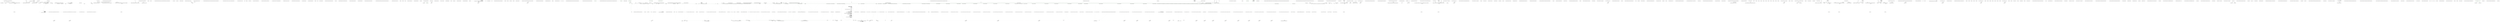 digraph  {
n97 [label="Nancy.ViewEngines.DefaultViewFactory", span=""];
n98 [label=actualViewName, span=""];
n99 [label=resolvedViewEngine, span=""];
n100 [label="Nancy.ViewEngines.ViewLocationResult", span=""];
n101 [label=dynamic, span=""];
n0 [cluster="lambda expression", label="Entry lambda expression", span="17-17"];
n1 [cluster="lambda expression", label="Exit lambda expression", span="17-17"];
n2 [cluster="Nancy.ViewEngines.DefaultViewFactory.DefaultViewFactory(Nancy.ViewEngines.IViewResolver, System.Collections.Generic.IEnumerable<Nancy.ViewEngines.IViewEngine>, Nancy.ViewEngines.IRenderContextFactory)", label="Entry Nancy.ViewEngines.DefaultViewFactory.DefaultViewFactory(Nancy.ViewEngines.IViewResolver, System.Collections.Generic.IEnumerable<Nancy.ViewEngines.IViewEngine>, Nancy.ViewEngines.IRenderContextFactory)", span="26-26"];
n3 [cluster="Nancy.ViewEngines.DefaultViewFactory.DefaultViewFactory(Nancy.ViewEngines.IViewResolver, System.Collections.Generic.IEnumerable<Nancy.ViewEngines.IViewEngine>, Nancy.ViewEngines.IRenderContextFactory)", label="this.viewResolver = viewResolver", span="28-28"];
n4 [cluster="Nancy.ViewEngines.DefaultViewFactory.DefaultViewFactory(Nancy.ViewEngines.IViewResolver, System.Collections.Generic.IEnumerable<Nancy.ViewEngines.IViewEngine>, Nancy.ViewEngines.IRenderContextFactory)", label="this.viewEngines = viewEngines", span="29-29"];
n5 [cluster="Nancy.ViewEngines.DefaultViewFactory.DefaultViewFactory(Nancy.ViewEngines.IViewResolver, System.Collections.Generic.IEnumerable<Nancy.ViewEngines.IViewEngine>, Nancy.ViewEngines.IRenderContextFactory)", label="this.renderContextFactory = renderContextFactory", span="30-30"];
n6 [cluster="Nancy.ViewEngines.DefaultViewFactory.DefaultViewFactory(Nancy.ViewEngines.IViewResolver, System.Collections.Generic.IEnumerable<Nancy.ViewEngines.IViewEngine>, Nancy.ViewEngines.IRenderContextFactory)", label="this.viewEngineExtensions = this.viewEngines.SelectMany(ive => ive.Extensions).ToArray()", span="32-32"];
n7 [cluster="Nancy.ViewEngines.DefaultViewFactory.DefaultViewFactory(Nancy.ViewEngines.IViewResolver, System.Collections.Generic.IEnumerable<Nancy.ViewEngines.IViewEngine>, Nancy.ViewEngines.IRenderContextFactory)", label="Exit Nancy.ViewEngines.DefaultViewFactory.DefaultViewFactory(Nancy.ViewEngines.IViewResolver, System.Collections.Generic.IEnumerable<Nancy.ViewEngines.IViewEngine>, Nancy.ViewEngines.IRenderContextFactory)", span="26-26"];
n8 [cluster="System.Collections.Generic.IEnumerable<TSource>.SelectMany<TSource, TResult>(System.Func<TSource, System.Collections.Generic.IEnumerable<TResult>>)", label="Entry System.Collections.Generic.IEnumerable<TSource>.SelectMany<TSource, TResult>(System.Func<TSource, System.Collections.Generic.IEnumerable<TResult>>)", span="0-0"];
n9 [cluster="System.Collections.Generic.IEnumerable<TSource>.ToArray<TSource>()", label="Entry System.Collections.Generic.IEnumerable<TSource>.ToArray<TSource>()", span="0-0"];
n10 [cluster="lambda expression", label="Entry lambda expression", span="32-32"];
n11 [cluster="lambda expression", label="ive.Extensions", span="32-32"];
n12 [cluster="lambda expression", label="Exit lambda expression", span="32-32"];
n13 [cluster="Nancy.ViewEngines.DefaultViewFactory.RenderView(string, dynamic, Nancy.ViewEngines.ViewLocationContext)", label="Entry Nancy.ViewEngines.DefaultViewFactory.RenderView(string, dynamic, Nancy.ViewEngines.ViewLocationContext)", span="42-42"];
n14 [cluster="Nancy.ViewEngines.DefaultViewFactory.RenderView(string, dynamic, Nancy.ViewEngines.ViewLocationContext)", label="viewName == null && model == null", span="44-44"];
n16 [cluster="Nancy.ViewEngines.DefaultViewFactory.RenderView(string, dynamic, Nancy.ViewEngines.ViewLocationContext)", label="model == null && viewName.Length == 0", span="49-49"];
n18 [cluster="Nancy.ViewEngines.DefaultViewFactory.RenderView(string, dynamic, Nancy.ViewEngines.ViewLocationContext)", label="viewLocationContext == null", span="54-54"];
n20 [cluster="Nancy.ViewEngines.DefaultViewFactory.RenderView(string, dynamic, Nancy.ViewEngines.ViewLocationContext)", label="var actualViewName = \r\n                viewName ?? GetViewNameFromModel(model, viewLocationContext.Context)", span="59-60"];
n21 [cluster="Nancy.ViewEngines.DefaultViewFactory.RenderView(string, dynamic, Nancy.ViewEngines.ViewLocationContext)", label="viewLocationContext.Context.Trace.TraceLog.WriteLog(x => x.AppendLine(string.Concat(''[DefaultViewFactory] Rendering view with name '', actualViewName)))", span="62-62"];
n22 [cluster="Nancy.ViewEngines.DefaultViewFactory.RenderView(string, dynamic, Nancy.ViewEngines.ViewLocationContext)", label="return this.GetRenderedView(actualViewName, model, viewLocationContext);", span="64-64"];
n15 [cluster="Nancy.ViewEngines.DefaultViewFactory.RenderView(string, dynamic, Nancy.ViewEngines.ViewLocationContext)", label="throw new ArgumentException(''View name and model parameters cannot both be null.'');", span="46-46"];
n17 [cluster="Nancy.ViewEngines.DefaultViewFactory.RenderView(string, dynamic, Nancy.ViewEngines.ViewLocationContext)", label="throw new ArgumentException(''The view name parameter cannot be empty when the model parameters is null.'');", span="51-51"];
n19 [cluster="Nancy.ViewEngines.DefaultViewFactory.RenderView(string, dynamic, Nancy.ViewEngines.ViewLocationContext)", label="throw new ArgumentNullException(''viewLocationContext'', ''The value of the viewLocationContext parameter cannot be null.'');", span="56-56"];
n26 [cluster="Nancy.ViewEngines.DefaultViewFactory.GetViewNameFromModel(dynamic, Nancy.NancyContext)", label="Entry Nancy.ViewEngines.DefaultViewFactory.GetViewNameFromModel(dynamic, Nancy.NancyContext)", span="126-126"];
n30 [cluster="lambda expression", label="x.AppendLine(string.Concat(''[DefaultViewFactory] Rendering view with name '', actualViewName))", span="62-62"];
n27 [cluster="Nancy.Diagnostics.TraceLog.WriteLog(System.Action<System.Text.StringBuilder>)", label="Entry Nancy.Diagnostics.TraceLog.WriteLog(System.Action<System.Text.StringBuilder>)", span="14-14"];
n29 [cluster="lambda expression", label="Entry lambda expression", span="62-62"];
n23 [cluster="Nancy.ViewEngines.DefaultViewFactory.RenderView(string, dynamic, Nancy.ViewEngines.ViewLocationContext)", label="Exit Nancy.ViewEngines.DefaultViewFactory.RenderView(string, dynamic, Nancy.ViewEngines.ViewLocationContext)", span="42-42"];
n28 [cluster="Nancy.ViewEngines.DefaultViewFactory.GetRenderedView(string, dynamic, Nancy.ViewEngines.ViewLocationContext)", label="Entry Nancy.ViewEngines.DefaultViewFactory.GetRenderedView(string, dynamic, Nancy.ViewEngines.ViewLocationContext)", span="67-67"];
n24 [cluster="System.ArgumentException.ArgumentException(string)", label="Entry System.ArgumentException.ArgumentException(string)", span="0-0"];
n25 [cluster="System.ArgumentNullException.ArgumentNullException(string, string)", label="Entry System.ArgumentNullException.ArgumentNullException(string, string)", span="0-0"];
n31 [cluster="lambda expression", label="Exit lambda expression", span="62-62"];
n32 [cluster="Unk.Concat", label="Entry Unk.Concat", span=""];
n33 [cluster="System.Text.StringBuilder.AppendLine(string)", label="Entry System.Text.StringBuilder.AppendLine(string)", span="0-0"];
n34 [cluster="Nancy.ViewEngines.DefaultViewFactory.GetRenderedView(string, dynamic, Nancy.ViewEngines.ViewLocationContext)", label="var viewLocationResult =\r\n                this.viewResolver.GetViewLocation(viewName, model, viewLocationContext)", span="69-70"];
n35 [cluster="Nancy.ViewEngines.DefaultViewFactory.GetRenderedView(string, dynamic, Nancy.ViewEngines.ViewLocationContext)", label="var resolvedViewEngine = \r\n                GetViewEngine(viewLocationResult, viewLocationContext.Context)", span="72-73"];
n37 [cluster="Nancy.ViewEngines.DefaultViewFactory.GetRenderedView(string, dynamic, Nancy.ViewEngines.ViewLocationContext)", label="viewLocationContext.Context.Trace.TraceLog.WriteLog(x => x.AppendLine(''[DefaultViewFactory] Unable to find view engine that could render the view.''))", span="77-77"];
n39 [cluster="Nancy.ViewEngines.DefaultViewFactory.GetRenderedView(string, dynamic, Nancy.ViewEngines.ViewLocationContext)", label="viewLocationContext.Context.Trace.TraceLog.WriteLog(x => x.AppendLine(string.Concat(''[DefaultViewFactory] Rendering view with view engine '', resolvedViewEngine.GetType().FullName)))", span="81-81"];
n40 [cluster="Nancy.ViewEngines.DefaultViewFactory.GetRenderedView(string, dynamic, Nancy.ViewEngines.ViewLocationContext)", label="return SafeInvokeViewEngine(\r\n                resolvedViewEngine,\r\n                viewLocationResult,\r\n                GetSafeModel(model),\r\n                this.renderContextFactory.GetRenderContext(viewLocationContext)\r\n            );", span="83-88"];
n42 [cluster="Nancy.ViewEngines.IViewResolver.GetViewLocation(string, dynamic, Nancy.ViewEngines.ViewLocationContext)", label="Entry Nancy.ViewEngines.IViewResolver.GetViewLocation(string, dynamic, Nancy.ViewEngines.ViewLocationContext)", span="14-14"];
n36 [cluster="Nancy.ViewEngines.DefaultViewFactory.GetRenderedView(string, dynamic, Nancy.ViewEngines.ViewLocationContext)", label="resolvedViewEngine == null", span="75-75"];
n43 [cluster="Nancy.ViewEngines.DefaultViewFactory.GetViewEngine(Nancy.ViewEngines.ViewLocationResult, Nancy.NancyContext)", label="Entry Nancy.ViewEngines.DefaultViewFactory.GetViewEngine(Nancy.ViewEngines.ViewLocationResult, Nancy.NancyContext)", span="109-109"];
n52 [cluster="lambda expression", label="x.AppendLine(string.Concat(''[DefaultViewFactory] Rendering view with view engine '', resolvedViewEngine.GetType().FullName))", span="81-81"];
n48 [cluster="lambda expression", label="Entry lambda expression", span="77-77"];
n51 [cluster="lambda expression", label="Entry lambda expression", span="81-81"];
n41 [cluster="Nancy.ViewEngines.DefaultViewFactory.GetRenderedView(string, dynamic, Nancy.ViewEngines.ViewLocationContext)", label="Exit Nancy.ViewEngines.DefaultViewFactory.GetRenderedView(string, dynamic, Nancy.ViewEngines.ViewLocationContext)", span="67-67"];
n44 [cluster="Nancy.ViewEngines.ViewNotFoundException.ViewNotFoundException(string, string[])", label="Entry Nancy.ViewEngines.ViewNotFoundException.ViewNotFoundException(string, string[])", span="11-11"];
n45 [cluster="Nancy.ViewEngines.DefaultViewFactory.GetSafeModel(object)", label="Entry Nancy.ViewEngines.DefaultViewFactory.GetSafeModel(object)", span="91-91"];
n46 [cluster="Nancy.ViewEngines.IRenderContextFactory.GetRenderContext(Nancy.ViewEngines.ViewLocationContext)", label="Entry Nancy.ViewEngines.IRenderContextFactory.GetRenderContext(Nancy.ViewEngines.ViewLocationContext)", span="12-12"];
n47 [cluster="Nancy.ViewEngines.DefaultViewFactory.SafeInvokeViewEngine(Nancy.ViewEngines.IViewEngine, Nancy.ViewEngines.ViewLocationResult, dynamic, Nancy.ViewEngines.IRenderContext)", label="Entry Nancy.ViewEngines.DefaultViewFactory.SafeInvokeViewEngine(Nancy.ViewEngines.IViewEngine, Nancy.ViewEngines.ViewLocationResult, dynamic, Nancy.ViewEngines.IRenderContext)", span="133-133"];
n49 [cluster="lambda expression", label="x.AppendLine(''[DefaultViewFactory] Unable to find view engine that could render the view.'')", span="77-77"];
n50 [cluster="lambda expression", label="Exit lambda expression", span="77-77"];
n53 [cluster="lambda expression", label="Exit lambda expression", span="81-81"];
n54 [cluster="Unk.GetType", label="Entry Unk.GetType", span=""];
n55 [cluster="Nancy.ViewEngines.DefaultViewFactory.GetSafeModel(object)", label="return (model.IsAnonymousType()) ? GetExpandoObject(model) : model;", span="93-93"];
n56 [cluster="Nancy.ViewEngines.DefaultViewFactory.GetSafeModel(object)", label="Exit Nancy.ViewEngines.DefaultViewFactory.GetSafeModel(object)", span="91-91"];
n57 [cluster="object.IsAnonymousType()", label="Entry object.IsAnonymousType()", span="16-16"];
n58 [cluster="Nancy.ViewEngines.DefaultViewFactory.GetExpandoObject(object)", label="Entry Nancy.ViewEngines.DefaultViewFactory.GetExpandoObject(object)", span="96-96"];
n59 [cluster="Nancy.ViewEngines.DefaultViewFactory.GetExpandoObject(object)", label="var expandoObject = new ExpandoObject()", span="98-98"];
n61 [cluster="Nancy.ViewEngines.DefaultViewFactory.GetExpandoObject(object)", label="source.GetType().GetProperties()", span="101-101"];
n62 [cluster="Nancy.ViewEngines.DefaultViewFactory.GetExpandoObject(object)", label="results[propertyInfo.Name] = propertyInfo.GetValue(source, null)", span="103-103"];
n60 [cluster="Nancy.ViewEngines.DefaultViewFactory.GetExpandoObject(object)", label="IDictionary<string, object> results = expandoObject", span="99-99"];
n65 [cluster="System.Dynamic.ExpandoObject.ExpandoObject()", label="Entry System.Dynamic.ExpandoObject.ExpandoObject()", span="0-0"];
n63 [cluster="Nancy.ViewEngines.DefaultViewFactory.GetExpandoObject(object)", label="return expandoObject;", span="106-106"];
n66 [cluster="object.GetType()", label="Entry object.GetType()", span="0-0"];
n67 [cluster="System.Type.GetProperties()", label="Entry System.Type.GetProperties()", span="0-0"];
n68 [cluster="System.Reflection.PropertyInfo.GetValue(object, object[])", label="Entry System.Reflection.PropertyInfo.GetValue(object, object[])", span="0-0"];
n64 [cluster="Nancy.ViewEngines.DefaultViewFactory.GetExpandoObject(object)", label="Exit Nancy.ViewEngines.DefaultViewFactory.GetExpandoObject(object)", span="96-96"];
n69 [cluster="Nancy.ViewEngines.DefaultViewFactory.GetViewEngine(Nancy.ViewEngines.ViewLocationResult, Nancy.NancyContext)", label="viewLocationResult == null", span="111-111"];
n71 [cluster="Nancy.ViewEngines.DefaultViewFactory.GetViewEngine(Nancy.ViewEngines.ViewLocationResult, Nancy.NancyContext)", label="context.Trace.TraceLog.WriteLog(x => x.AppendLine(string.Concat(''[DefaultViewFactory] Attempting to resolve view engine for view extension '', viewLocationResult.Extension)))", span="116-116"];
n78 [cluster="lambda expression", label="x.AppendLine(string.Concat(''[DefaultViewFactory] Attempting to resolve view engine for view extension '', viewLocationResult.Extension))", span="116-116"];
n72 [cluster="Nancy.ViewEngines.DefaultViewFactory.GetViewEngine(Nancy.ViewEngines.ViewLocationResult, Nancy.NancyContext)", label="var matchingViewEngines = \r\n                from viewEngine in this.viewEngines\r\n                where viewEngine.Extensions.Any(x => x.Equals(viewLocationResult.Extension, StringComparison.InvariantCultureIgnoreCase))\r\n                select viewEngine", span="118-121"];
n82 [cluster="lambda expression", label="x.Equals(viewLocationResult.Extension, StringComparison.InvariantCultureIgnoreCase)", span="120-120"];
n70 [cluster="Nancy.ViewEngines.DefaultViewFactory.GetViewEngine(Nancy.ViewEngines.ViewLocationResult, Nancy.NancyContext)", label="return null;", span="113-113"];
n77 [cluster="lambda expression", label="Entry lambda expression", span="116-116"];
n73 [cluster="Nancy.ViewEngines.DefaultViewFactory.GetViewEngine(Nancy.ViewEngines.ViewLocationResult, Nancy.NancyContext)", label="return matchingViewEngines.FirstOrDefault();", span="123-123"];
n75 [cluster="Unk.Any", label="Entry Unk.Any", span=""];
n81 [cluster="lambda expression", label="Entry lambda expression", span="120-120"];
n74 [cluster="Nancy.ViewEngines.DefaultViewFactory.GetViewEngine(Nancy.ViewEngines.ViewLocationResult, Nancy.NancyContext)", label="Exit Nancy.ViewEngines.DefaultViewFactory.GetViewEngine(Nancy.ViewEngines.ViewLocationResult, Nancy.NancyContext)", span="109-109"];
n76 [cluster="Unk.FirstOrDefault", label="Entry Unk.FirstOrDefault", span=""];
n79 [cluster="lambda expression", label="Exit lambda expression", span="116-116"];
n80 [cluster="string.Concat(string, string)", label="Entry string.Concat(string, string)", span="0-0"];
n83 [cluster="lambda expression", label="Exit lambda expression", span="120-120"];
n84 [cluster="string.Equals(string, System.StringComparison)", label="Entry string.Equals(string, System.StringComparison)", span="0-0"];
n85 [cluster="Nancy.ViewEngines.DefaultViewFactory.GetViewNameFromModel(dynamic, Nancy.NancyContext)", label="context.Trace.TraceLog.WriteLog(x => x.AppendLine(string.Concat(''[DefaultViewFactory] Extracting view name from model of type '', model.GetType().FullName)))", span="128-128"];
n90 [cluster="lambda expression", label="x.AppendLine(string.Concat(''[DefaultViewFactory] Extracting view name from model of type '', model.GetType().FullName))", span="128-128"];
n86 [cluster="Nancy.ViewEngines.DefaultViewFactory.GetViewNameFromModel(dynamic, Nancy.NancyContext)", label="return Regex.Replace(model.GetType().Name, ''Model$'', string.Empty);", span="130-130"];
n89 [cluster="lambda expression", label="Entry lambda expression", span="128-128"];
n87 [cluster="Nancy.ViewEngines.DefaultViewFactory.GetViewNameFromModel(dynamic, Nancy.NancyContext)", label="Exit Nancy.ViewEngines.DefaultViewFactory.GetViewNameFromModel(dynamic, Nancy.NancyContext)", span="126-126"];
n88 [cluster="System.Text.RegularExpressions.Regex.Replace(string, string, string)", label="Entry System.Text.RegularExpressions.Regex.Replace(string, string, string)", span="0-0"];
n91 [cluster="lambda expression", label="Exit lambda expression", span="128-128"];
n92 [cluster="Nancy.ViewEngines.DefaultViewFactory.SafeInvokeViewEngine(Nancy.ViewEngines.IViewEngine, Nancy.ViewEngines.ViewLocationResult, dynamic, Nancy.ViewEngines.IRenderContext)", label="return viewEngine.RenderView(locationResult, model, renderContext);", span="137-137"];
n93 [cluster="Nancy.ViewEngines.DefaultViewFactory.SafeInvokeViewEngine(Nancy.ViewEngines.IViewEngine, Nancy.ViewEngines.ViewLocationResult, dynamic, Nancy.ViewEngines.IRenderContext)", label=Exception, span="139-139"];
n94 [cluster="Nancy.ViewEngines.DefaultViewFactory.SafeInvokeViewEngine(Nancy.ViewEngines.IViewEngine, Nancy.ViewEngines.ViewLocationResult, dynamic, Nancy.ViewEngines.IRenderContext)", label="return EmptyView;", span="141-141"];
n95 [cluster="Nancy.ViewEngines.DefaultViewFactory.SafeInvokeViewEngine(Nancy.ViewEngines.IViewEngine, Nancy.ViewEngines.ViewLocationResult, dynamic, Nancy.ViewEngines.IRenderContext)", label="Exit Nancy.ViewEngines.DefaultViewFactory.SafeInvokeViewEngine(Nancy.ViewEngines.IViewEngine, Nancy.ViewEngines.ViewLocationResult, dynamic, Nancy.ViewEngines.IRenderContext)", span="133-133"];
n96 [cluster="Nancy.ViewEngines.IViewEngine.RenderView(Nancy.ViewEngines.ViewLocationResult, dynamic, Nancy.ViewEngines.IRenderContext)", label="Entry Nancy.ViewEngines.IViewEngine.RenderView(Nancy.ViewEngines.ViewLocationResult, dynamic, Nancy.ViewEngines.IRenderContext)", span="31-31"];
d3 [cluster="Nancy.ViewEngines.DefaultViewFactory.DefaultViewFactory(Nancy.ViewEngines.IViewResolver, System.Collections.Generic.IEnumerable<Nancy.ViewEngines.IViewEngine>, Nancy.ViewEngines.IRenderContextFactory, ViewLocationConventions)", color=green, community=0, label="this.viewResolver = viewResolver", prediction=0, span="29-29"];
d97 [label="Nancy.ViewEngines.DefaultViewFactory", span=""];
d2 [cluster="Nancy.ViewEngines.DefaultViewFactory.DefaultViewFactory(Nancy.ViewEngines.IViewResolver, System.Collections.Generic.IEnumerable<Nancy.ViewEngines.IViewEngine>, Nancy.ViewEngines.IRenderContextFactory, ViewLocationConventions)", label="Entry Nancy.ViewEngines.DefaultViewFactory.DefaultViewFactory(Nancy.ViewEngines.IViewResolver, System.Collections.Generic.IEnumerable<Nancy.ViewEngines.IViewEngine>, Nancy.ViewEngines.IRenderContextFactory, ViewLocationConventions)", span="27-27"];
d4 [cluster="Nancy.ViewEngines.DefaultViewFactory.DefaultViewFactory(Nancy.ViewEngines.IViewResolver, System.Collections.Generic.IEnumerable<Nancy.ViewEngines.IViewEngine>, Nancy.ViewEngines.IRenderContextFactory, ViewLocationConventions)", color=green, community=0, label="this.viewEngines = viewEngines", prediction=1, span="30-30"];
d5 [cluster="Nancy.ViewEngines.DefaultViewFactory.DefaultViewFactory(Nancy.ViewEngines.IViewResolver, System.Collections.Generic.IEnumerable<Nancy.ViewEngines.IViewEngine>, Nancy.ViewEngines.IRenderContextFactory, ViewLocationConventions)", label="this.renderContextFactory = renderContextFactory", span="31-31"];
d59 [cluster="Nancy.ViewEngines.DefaultViewFactory.GetExpandoObject(object)", color=green, community=0, label="var expandoObject = new ExpandoObject()", prediction=2, span="99-99"];
d60 [cluster="Nancy.ViewEngines.DefaultViewFactory.GetExpandoObject(object)", color=green, community=0, label="IDictionary<string, object> results = expandoObject", prediction=3, span="100-100"];
d63 [cluster="Nancy.ViewEngines.DefaultViewFactory.GetExpandoObject(object)", color=green, community=0, label="return expandoObject;", prediction=2, span="107-107"];
d61 [cluster="Nancy.ViewEngines.DefaultViewFactory.GetExpandoObject(object)", color=green, community=0, label="source.GetType().GetProperties()", prediction=5, span="102-102"];
d62 [cluster="Nancy.ViewEngines.DefaultViewFactory.GetExpandoObject(object)", color=green, community=0, label="results[propertyInfo.Name] = propertyInfo.GetValue(source, null)", prediction=6, span="104-104"];
d6 [cluster="Nancy.ViewEngines.DefaultViewFactory.DefaultViewFactory(Nancy.ViewEngines.IViewResolver, System.Collections.Generic.IEnumerable<Nancy.ViewEngines.IViewEngine>, Nancy.ViewEngines.IRenderContextFactory, ViewLocationConventions)", label="this.viewEngineExtensions = this.viewEngines.SelectMany(ive => ive.Extensions).ToArray()", span="33-33"];
d38 [cluster="Nancy.ViewEngines.DefaultViewFactory.GetRenderedView(string, dynamic, Nancy.ViewEngines.ViewLocationContext)", label="throw new ViewNotFoundException(viewName, this.viewEngineExtensions);", span="79-79"];
d7 [cluster="Nancy.ViewEngines.DefaultViewFactory.DefaultViewFactory(Nancy.ViewEngines.IViewResolver, System.Collections.Generic.IEnumerable<Nancy.ViewEngines.IViewEngine>, Nancy.ViewEngines.IRenderContextFactory, ViewLocationConventions)", label="Exit Nancy.ViewEngines.DefaultViewFactory.DefaultViewFactory(Nancy.ViewEngines.IViewResolver, System.Collections.Generic.IEnumerable<Nancy.ViewEngines.IViewEngine>, Nancy.ViewEngines.IRenderContextFactory, ViewLocationConventions)", span="27-27"];
d27 [cluster="Nancy.Diagnostics.TraceLog.WriteLog(System.Action<System.Text.StringBuilder>)", label="Entry Nancy.Diagnostics.TraceLog.WriteLog(System.Action<System.Text.StringBuilder>)", span="14-14"];
d57 [cluster="object.IsAnonymousType()", label="Entry object.IsAnonymousType()", span="16-16"];
m0_155 [cluster="Nancy.Tests.Unit.ViewEngines.DefaultViewFactoryFixture.Should_call_first_view_engine_that_supports_extension_with_view_location_results()", file="DefaultViewFactoryFixture.cs", label="A.CallTo(() => this.resolver.GetViewLocation(A<string>.Ignored, A<object>.Ignored, A<ViewLocationContext>.Ignored)).Returns(location)", span="207-207"];
m0_134 [cluster="Nancy.Tests.Unit.ViewEngines.DefaultViewFactoryFixture.Should_retrieve_view_from_view_locator_using_provided_module_path()", file="DefaultViewFactoryFixture.cs", label="var model = new object()", span="178-178"];
m0_6 [cluster="Nancy.Diagnostics.DiagnosticsHook.Enable(Nancy.Diagnostics.DiagnosticsConfiguration, Nancy.Bootstrapper.IPipelines, System.Collections.Generic.IEnumerable<Nancy.Diagnostics.IDiagnosticsProvider>, Nancy.IRootPathProvider, System.Collections.Generic.IEnumerable<Nancy.ISerializer>, Nancy.Diagnostics.IRequestTracing, Nancy.Bootstrapper.NancyInternalConfiguration, Nancy.ModelBinding.IModelBinderLocator, System.Collections.Generic.IEnumerable<Nancy.Responses.Negotiation.IResponseProcessor>, Nancy.Culture.ICultureService)", file="DefaultViewFactoryFixture.cs", label="pipelines.BeforeRequest.AddItemToStartOfPipeline(\r\n                new PipelineItem<Func<NancyContext, Response>>(\r\n                    PipelineKey,\r\n                    ctx =>\r\n                    {\r\n                        if (!ctx.ControlPanelEnabled)\r\n                        {\r\n                            return null;\r\n                        }\r\n\r\n                        if (!ctx.Request.Path.StartsWith(diagnosticsConfiguration.Path, StringComparison.OrdinalIgnoreCase))\r\n                        {\r\n                            return null;\r\n                        }\r\n\r\n                        ctx.Items[ItemsKey] = true;\r\n\r\n                        var resourcePrefix =\r\n                            string.Concat(diagnosticsConfiguration.Path, ''/Resources/'');\r\n\r\n                        if (ctx.Request.Path.StartsWith(resourcePrefix, StringComparison.OrdinalIgnoreCase))\r\n                        {\r\n                            var resourceNamespace = ''Nancy.Diagnostics.Resources'';\r\n\r\n                            var path = Path.GetDirectoryName(ctx.Request.Url.Path.Replace(resourcePrefix, string.Empty)) ?? string.Empty;\r\n                            if (!string.IsNullOrEmpty(path))\r\n                            {\r\n                                resourceNamespace += string.Format(''.{0}'', path.Replace('\\', '.'));\r\n                            }\r\n\r\n                            return new EmbeddedFileResponse(\r\n                                typeof(DiagnosticsHook).Assembly,\r\n                                resourceNamespace,\r\n                                Path.GetFileName(ctx.Request.Url.Path));\r\n                        }\r\n\r\n                        return diagnosticsConfiguration.Valid\r\n                                   ? ExecuteDiagnostics(ctx, diagnosticsRouteResolver, diagnosticsConfiguration, serializer)\r\n                                   : GetDiagnosticsHelpView(ctx);\r\n                    }))", span="38-77"];
m0_65 [cluster="Nancy.Diagnostics.DiagnosticsHook.ExecuteDiagnostics(Nancy.NancyContext, Nancy.Routing.IRouteResolver, Nancy.Diagnostics.DiagnosticsConfiguration, Nancy.DefaultObjectSerializer)", file="DefaultViewFactoryFixture.cs", label="return view;", span="121-121"];
m0_139 [cluster="lambda expression", file="DefaultViewFactoryFixture.cs", label="Entry lambda expression", span="188-188"];
m0_17 [cluster="Nancy.Tests.Unit.ViewEngines.DefaultViewFactoryFixture.Should_get_render_context_from_factory_when_rendering_view()", file="DefaultViewFactoryFixture.cs", label="var location = new ViewLocationResult(''location'', ''name'', ''html'', GetEmptyContentReader())", span="48-48"];
m0_89 [cluster="Unk.Exception", file="DefaultViewFactoryFixture.cs", label="Entry Unk.Exception", span=""];
m0_0 [cluster="Nancy.Tests.Unit.ViewEngines.DefaultViewFactoryFixture.DefaultViewFactoryFixture()", file="DefaultViewFactoryFixture.cs", label="Entry Nancy.Tests.Unit.ViewEngines.DefaultViewFactoryFixture.DefaultViewFactoryFixture()", span="16-16"];
m0_1 [cluster="Nancy.Tests.Unit.ViewEngines.DefaultViewFactoryFixture.DefaultViewFactoryFixture()", color=green, community=0, file="DefaultViewFactoryFixture.cs", label="this.resolver = A.Fake<IViewResolver>()", prediction=7, span="18-18"];
m0_2 [cluster="Nancy.Tests.Unit.ViewEngines.DefaultViewFactoryFixture.DefaultViewFactoryFixture()", file="DefaultViewFactoryFixture.cs", label="this.renderContextFactory = A.Fake<IRenderContextFactory>()", span="19-19"];
m0_3 [cluster="Nancy.Tests.Unit.ViewEngines.DefaultViewFactoryFixture.DefaultViewFactoryFixture()", color=green, community=0, file="DefaultViewFactoryFixture.cs", label="this.viewLocationContext =\r\n                new ViewLocationContext\r\n                {\r\n                    Context = new NancyContext()\r\n                }", prediction=8, span="21-25"];
m0_4 [cluster="Nancy.Tests.Unit.ViewEngines.DefaultViewFactoryFixture.DefaultViewFactoryFixture()", file="DefaultViewFactoryFixture.cs", label="Exit Nancy.Tests.Unit.ViewEngines.DefaultViewFactoryFixture.DefaultViewFactoryFixture()", span="16-16"];
m0_5 [cluster="Unk.>", file="DefaultViewFactoryFixture.cs", label="Entry Unk.>", span=""];
m0_7 [cluster="Nancy.NancyContext.NancyContext()", file="DefaultViewFactoryFixture.cs", label="Entry Nancy.NancyContext.NancyContext()", span="17-17"];
m0_18 [cluster="Nancy.Tests.Unit.ViewEngines.DefaultViewFactoryFixture.Should_get_render_context_from_factory_when_rendering_view()", file="DefaultViewFactoryFixture.cs", label="A.CallTo(() => this.resolver.GetViewLocation(A<string>.Ignored, A<object>.Ignored, A<ViewLocationContext>.Ignored)).Returns(location)", span="49-49"];
m0_8 [cluster="Nancy.Bootstrapper.DefaultModuleKeyGenerator.DefaultModuleKeyGenerator()", file="DefaultViewFactoryFixture.cs", label="Entry Nancy.Bootstrapper.DefaultModuleKeyGenerator.DefaultModuleKeyGenerator()", span="7-7"];
m0_11 [cluster="Nancy.DefaultNancyContextFactory.DefaultNancyContextFactory(Nancy.Culture.ICultureService)", file="DefaultViewFactoryFixture.cs", label="Entry Nancy.DefaultNancyContextFactory.DefaultNancyContextFactory(Nancy.Culture.ICultureService)", span="11-11"];
m0_9 [cluster="Nancy.Diagnostics.DiagnosticsModuleCatalog.DiagnosticsModuleCatalog(Nancy.Bootstrapper.IModuleKeyGenerator, System.Collections.Generic.IEnumerable<Nancy.Diagnostics.IDiagnosticsProvider>, Nancy.IRootPathProvider, Nancy.Diagnostics.IRequestTracing, Nancy.Bootstrapper.NancyInternalConfiguration, Nancy.Diagnostics.DiagnosticsConfiguration)", file="DefaultViewFactoryFixture.cs", label="Entry Nancy.Diagnostics.DiagnosticsModuleCatalog.DiagnosticsModuleCatalog(Nancy.Bootstrapper.IModuleKeyGenerator, System.Collections.Generic.IEnumerable<Nancy.Diagnostics.IDiagnosticsProvider>, Nancy.IRootPathProvider, Nancy.Diagnostics.IRequestTracing, Nancy.Bootstrapper.NancyInternalConfiguration, Nancy.Diagnostics.DiagnosticsConfiguration)", span="13-13"];
m0_10 [cluster="Nancy.Routing.RouteCache.RouteCache(Nancy.INancyModuleCatalog, Nancy.Bootstrapper.IModuleKeyGenerator, Nancy.INancyContextFactory, Nancy.Routing.IRouteSegmentExtractor, Nancy.Routing.IRouteDescriptionProvider, Nancy.Culture.ICultureService)", file="DefaultViewFactoryFixture.cs", label="Entry Nancy.Routing.RouteCache.RouteCache(Nancy.INancyModuleCatalog, Nancy.Bootstrapper.IModuleKeyGenerator, Nancy.INancyContextFactory, Nancy.Routing.IRouteSegmentExtractor, Nancy.Routing.IRouteDescriptionProvider, Nancy.Culture.ICultureService)", span="24-24"];
m0_12 [cluster="Nancy.Routing.DefaultRouteSegmentExtractor.DefaultRouteSegmentExtractor()", file="DefaultViewFactoryFixture.cs", label="Entry Nancy.Routing.DefaultRouteSegmentExtractor.DefaultRouteSegmentExtractor()", span="7-7"];
m0_35 [cluster="lambda expression", file="DefaultViewFactoryFixture.cs", label="this.resolver.GetViewLocation(A<string>.Ignored, A<object>.Ignored, A<ViewLocationContext>.Ignored)", span="49-49"];
m0_172 [cluster="Nancy.Tests.Unit.ViewEngines.DefaultViewFactoryFixture.Should_ignore_case_when_locating_view_engine_for_view_name_extension()", file="DefaultViewFactoryFixture.cs", label="Entry Nancy.Tests.Unit.ViewEngines.DefaultViewFactoryFixture.Should_ignore_case_when_locating_view_engine_for_view_name_extension()", span="219-219"];
m0_176 [cluster="Nancy.Tests.Unit.ViewEngines.DefaultViewFactoryFixture.Should_ignore_case_when_locating_view_engine_for_view_name_extension()", file="DefaultViewFactoryFixture.cs", label="A.CallTo(() => this.resolver.GetViewLocation(A<string>.Ignored, A<object>.Ignored, A<ViewLocationContext>.Ignored)).Returns(location)", span="229-229"];
m0_177 [cluster="Nancy.Tests.Unit.ViewEngines.DefaultViewFactoryFixture.Should_ignore_case_when_locating_view_engine_for_view_name_extension()", file="DefaultViewFactoryFixture.cs", label="var factory = this.CreateFactory(viewEngines)", span="231-231"];
m0_178 [cluster="Nancy.Tests.Unit.ViewEngines.DefaultViewFactoryFixture.Should_ignore_case_when_locating_view_engine_for_view_name_extension()", file="DefaultViewFactoryFixture.cs", label="factory.RenderView(''foo'', null, this.viewLocationContext)", span="234-234"];
m0_173 [cluster="Nancy.Tests.Unit.ViewEngines.DefaultViewFactoryFixture.Should_ignore_case_when_locating_view_engine_for_view_name_extension()", file="DefaultViewFactoryFixture.cs", label="var viewEngines = new[] {\r\n              A.Fake<IViewEngine>(),\r\n            }", span="222-224"];
m0_175 [cluster="Nancy.Tests.Unit.ViewEngines.DefaultViewFactoryFixture.Should_ignore_case_when_locating_view_engine_for_view_name_extension()", file="DefaultViewFactoryFixture.cs", label="var location = new ViewLocationResult(''location'', ''name'', ''html'', GetEmptyContentReader())", span="228-228"];
m0_179 [cluster="Nancy.Tests.Unit.ViewEngines.DefaultViewFactoryFixture.Should_ignore_case_when_locating_view_engine_for_view_name_extension()", file="DefaultViewFactoryFixture.cs", label="A.CallTo(() => viewEngines[0].RenderView(location, null, A<IRenderContext>.Ignored)).MustHaveHappened()", span="237-237"];
m0_174 [cluster="Nancy.Tests.Unit.ViewEngines.DefaultViewFactoryFixture.Should_ignore_case_when_locating_view_engine_for_view_name_extension()", file="DefaultViewFactoryFixture.cs", label="A.CallTo(() => viewEngines[0].Extensions).Returns(new[] { ''HTML'' })", span="226-226"];
m0_180 [cluster="Nancy.Tests.Unit.ViewEngines.DefaultViewFactoryFixture.Should_ignore_case_when_locating_view_engine_for_view_name_extension()", file="DefaultViewFactoryFixture.cs", label="Exit Nancy.Tests.Unit.ViewEngines.DefaultViewFactoryFixture.Should_ignore_case_when_locating_view_engine_for_view_name_extension()", span="219-219"];
m0_28 [cluster="lambda expression", file="DefaultViewFactoryFixture.cs", label="var resourceNamespace = ''Nancy.Diagnostics.Resources''", span="60-60"];
m0_120 [cluster="Nancy.Diagnostics.DiagnosticsHook.GetSession(Nancy.NancyContext, Nancy.Diagnostics.DiagnosticsConfiguration, Nancy.DefaultObjectSerializer)", file="DefaultViewFactoryFixture.cs", label="var newHmac = diagnosticsConfiguration.CryptographyConfiguration.HmacProvider.GenerateHmac(encryptedSession)", span="193-193"];
m0_121 [cluster="Nancy.Diagnostics.DiagnosticsHook.GetSession(Nancy.NancyContext, Nancy.Diagnostics.DiagnosticsConfiguration, Nancy.DefaultObjectSerializer)", file="DefaultViewFactoryFixture.cs", label="var hmacValid = HmacComparer.Compare(newHmac, hmacBytes, diagnosticsConfiguration.CryptographyConfiguration.HmacProvider.HmacLength)", span="194-194"];
m0_123 [cluster="Nancy.Diagnostics.DiagnosticsHook.GetSession(Nancy.NancyContext, Nancy.Diagnostics.DiagnosticsConfiguration, Nancy.DefaultObjectSerializer)", file="DefaultViewFactoryFixture.cs", label="return null;", span="198-198"];
m0_124 [cluster="Nancy.Diagnostics.DiagnosticsHook.GetSession(Nancy.NancyContext, Nancy.Diagnostics.DiagnosticsConfiguration, Nancy.DefaultObjectSerializer)", file="DefaultViewFactoryFixture.cs", label="var decryptedValue = diagnosticsConfiguration.CryptographyConfiguration.EncryptionProvider.Decrypt(encryptedSession)", span="201-201"];
m0_122 [cluster="Nancy.Diagnostics.DiagnosticsHook.GetSession(Nancy.NancyContext, Nancy.Diagnostics.DiagnosticsConfiguration, Nancy.DefaultObjectSerializer)", file="DefaultViewFactoryFixture.cs", label="!hmacValid", span="196-196"];
m0_125 [cluster="Nancy.Diagnostics.DiagnosticsHook.GetSession(Nancy.NancyContext, Nancy.Diagnostics.DiagnosticsConfiguration, Nancy.DefaultObjectSerializer)", file="DefaultViewFactoryFixture.cs", label="var session = serializer.Deserialize(decryptedValue) as DiagnosticsSession", span="202-202"];
m0_85 [cluster="Nancy.Tests.Unit.ViewEngines.DefaultViewFactoryFixture.Should_throw_argumentnullexception_when_rendering_view_and_viewlocationcontext_is_null()", file="DefaultViewFactoryFixture.cs", label="var factory = this.CreateFactory(null)", span="111-111"];
m0_46 [cluster="Nancy.Tests.Unit.ViewEngines.DefaultViewFactoryFixture.Should_render_view_with_context_created_by_factory()", file="DefaultViewFactoryFixture.cs", label="A.CallTo(() => this.resolver.GetViewLocation(A<string>.Ignored, A<object>.Ignored, A<ViewLocationContext>.Ignored)).Returns(location)", span="71-71"];
m0_47 [cluster="Nancy.Tests.Unit.ViewEngines.DefaultViewFactoryFixture.Should_render_view_with_context_created_by_factory()", file="DefaultViewFactoryFixture.cs", label="var context = A.Fake<IRenderContext>()", span="73-73"];
m0_48 [cluster="Nancy.Tests.Unit.ViewEngines.DefaultViewFactoryFixture.Should_render_view_with_context_created_by_factory()", file="DefaultViewFactoryFixture.cs", label="A.CallTo(() => this.renderContextFactory.GetRenderContext(A<ViewLocationContext>.Ignored)).Returns(context)", span="74-74"];
m0_13 [cluster="Nancy.Routing.DefaultRouteDescriptionProvider.DefaultRouteDescriptionProvider()", file="DefaultViewFactoryFixture.cs", label="Entry Nancy.Routing.DefaultRouteDescriptionProvider.DefaultRouteDescriptionProvider()", span="11-11"];
m0_262 [cluster="Nancy.Tests.Unit.ViewEngines.DefaultViewFactoryFixture.Should_covert_anonymoustype_model_to_expandoobject_before_invoking_view_engine()", file="DefaultViewFactoryFixture.cs", label="Entry Nancy.Tests.Unit.ViewEngines.DefaultViewFactoryFixture.Should_covert_anonymoustype_model_to_expandoobject_before_invoking_view_engine()", span="314-314"];
m0_266 [cluster="Nancy.Tests.Unit.ViewEngines.DefaultViewFactoryFixture.Should_covert_anonymoustype_model_to_expandoobject_before_invoking_view_engine()", file="DefaultViewFactoryFixture.cs", label="A.CallTo(() => this.resolver.GetViewLocation(A<string>.Ignored, A<object>.Ignored, A<ViewLocationContext>.Ignored)).Returns(location)", span="324-324"];
m0_268 [cluster="Nancy.Tests.Unit.ViewEngines.DefaultViewFactoryFixture.Should_covert_anonymoustype_model_to_expandoobject_before_invoking_view_engine()", file="DefaultViewFactoryFixture.cs", label="var factory = this.CreateFactory(viewEngines)", span="327-327"];
m0_269 [cluster="Nancy.Tests.Unit.ViewEngines.DefaultViewFactoryFixture.Should_covert_anonymoustype_model_to_expandoobject_before_invoking_view_engine()", file="DefaultViewFactoryFixture.cs", label="factory.RenderView(''foo'', model, this.viewLocationContext)", span="330-330"];
m0_263 [cluster="Nancy.Tests.Unit.ViewEngines.DefaultViewFactoryFixture.Should_covert_anonymoustype_model_to_expandoobject_before_invoking_view_engine()", file="DefaultViewFactoryFixture.cs", label="var viewEngines = new[] {\r\n              A.Fake<IViewEngine>(),\r\n            }", span="317-319"];
m0_265 [cluster="Nancy.Tests.Unit.ViewEngines.DefaultViewFactoryFixture.Should_covert_anonymoustype_model_to_expandoobject_before_invoking_view_engine()", file="DefaultViewFactoryFixture.cs", label="var location = new ViewLocationResult(''location'', ''name'', ''html'', GetEmptyContentReader())", span="323-323"];
m0_267 [cluster="Nancy.Tests.Unit.ViewEngines.DefaultViewFactoryFixture.Should_covert_anonymoustype_model_to_expandoobject_before_invoking_view_engine()", file="DefaultViewFactoryFixture.cs", label="var model = new { Name = '''' }", span="326-326"];
m0_270 [cluster="Nancy.Tests.Unit.ViewEngines.DefaultViewFactoryFixture.Should_covert_anonymoustype_model_to_expandoobject_before_invoking_view_engine()", file="DefaultViewFactoryFixture.cs", label="A.CallTo(() => viewEngines[0].RenderView(A<ViewLocationResult>.Ignored, A<object>.That.Matches(x => x.GetType().Equals(typeof(ExpandoObject))), A<IRenderContext>.Ignored)).MustHaveHappened()", span="333-333"];
m0_264 [cluster="Nancy.Tests.Unit.ViewEngines.DefaultViewFactoryFixture.Should_covert_anonymoustype_model_to_expandoobject_before_invoking_view_engine()", file="DefaultViewFactoryFixture.cs", label="A.CallTo(() => viewEngines[0].Extensions).Returns(new[] { ''html'' })", span="321-321"];
m0_271 [cluster="Nancy.Tests.Unit.ViewEngines.DefaultViewFactoryFixture.Should_covert_anonymoustype_model_to_expandoobject_before_invoking_view_engine()", file="DefaultViewFactoryFixture.cs", label="Exit Nancy.Tests.Unit.ViewEngines.DefaultViewFactoryFixture.Should_covert_anonymoustype_model_to_expandoobject_before_invoking_view_engine()", span="314-314"];
m0_45 [cluster="Nancy.Tests.Unit.ViewEngines.DefaultViewFactoryFixture.Should_render_view_with_context_created_by_factory()", file="DefaultViewFactoryFixture.cs", label="var location = new ViewLocationResult(''location'', ''name'', ''html'', GetEmptyContentReader())", span="70-70"];
m0_50 [cluster="Nancy.Tests.Unit.ViewEngines.DefaultViewFactoryFixture.Should_render_view_with_context_created_by_factory()", file="DefaultViewFactoryFixture.cs", label="factory.RenderView(''view.html'', new object(), this.viewLocationContext)", span="79-79"];
m0_51 [cluster="Nancy.Tests.Unit.ViewEngines.DefaultViewFactoryFixture.Should_render_view_with_context_created_by_factory()", file="DefaultViewFactoryFixture.cs", label="A.CallTo(() => viewEngines[0].RenderView(A<ViewLocationResult>.Ignored, A<object>.Ignored, context)).MustHaveHappened()", span="82-82"];
m0_25 [cluster="lambda expression", file="DefaultViewFactoryFixture.cs", label="ctx.Items[ItemsKey] = true", span="53-53"];
m0_66 [cluster="Nancy.Diagnostics.DiagnosticsHook.ExecuteDiagnostics(Nancy.NancyContext, Nancy.Routing.IRouteResolver, Nancy.Diagnostics.DiagnosticsConfiguration, Nancy.DefaultObjectSerializer)", file="DefaultViewFactoryFixture.cs", label="var resolveResult = routeResolver.Resolve(ctx)", span="124-124"];
m0_70 [cluster="Nancy.Diagnostics.DiagnosticsHook.ExecuteDiagnostics(Nancy.NancyContext, Nancy.Routing.IRouteResolver, Nancy.Diagnostics.DiagnosticsConfiguration, Nancy.DefaultObjectSerializer)", file="DefaultViewFactoryFixture.cs", label="ExecuteRoutePreReq(ctx, resolveResultPreReq)", span="129-129"];
m0_71 [cluster="Nancy.Diagnostics.DiagnosticsHook.ExecuteDiagnostics(Nancy.NancyContext, Nancy.Routing.IRouteResolver, Nancy.Diagnostics.DiagnosticsConfiguration, Nancy.DefaultObjectSerializer)", file="DefaultViewFactoryFixture.cs", label="ctx.Response == null", span="131-131"];
m0_72 [cluster="Nancy.Diagnostics.DiagnosticsHook.ExecuteDiagnostics(Nancy.NancyContext, Nancy.Routing.IRouteResolver, Nancy.Diagnostics.DiagnosticsConfiguration, Nancy.DefaultObjectSerializer)", file="DefaultViewFactoryFixture.cs", label="ctx.Response = resolveResult.Item1.Invoke(resolveResult.Item2)", span="133-133"];
m0_73 [cluster="Nancy.Diagnostics.DiagnosticsHook.ExecuteDiagnostics(Nancy.NancyContext, Nancy.Routing.IRouteResolver, Nancy.Diagnostics.DiagnosticsConfiguration, Nancy.DefaultObjectSerializer)", file="DefaultViewFactoryFixture.cs", label="ctx.Request.Method.ToUpperInvariant() == ''HEAD''", span="136-136"];
m0_67 [cluster="Nancy.Diagnostics.DiagnosticsHook.ExecuteDiagnostics(Nancy.NancyContext, Nancy.Routing.IRouteResolver, Nancy.Diagnostics.DiagnosticsConfiguration, Nancy.DefaultObjectSerializer)", file="DefaultViewFactoryFixture.cs", label="ctx.Parameters = resolveResult.Item2", span="126-126"];
m0_69 [cluster="Nancy.Diagnostics.DiagnosticsHook.ExecuteDiagnostics(Nancy.NancyContext, Nancy.Routing.IRouteResolver, Nancy.Diagnostics.DiagnosticsConfiguration, Nancy.DefaultObjectSerializer)", file="DefaultViewFactoryFixture.cs", label="var resolveResultPostReq = resolveResult.Item4", span="128-128"];
m0_68 [cluster="Nancy.Diagnostics.DiagnosticsHook.ExecuteDiagnostics(Nancy.NancyContext, Nancy.Routing.IRouteResolver, Nancy.Diagnostics.DiagnosticsConfiguration, Nancy.DefaultObjectSerializer)", file="DefaultViewFactoryFixture.cs", label="var resolveResultPreReq = resolveResult.Item3", span="127-127"];
m0_74 [cluster="Nancy.Diagnostics.DiagnosticsHook.ExecuteDiagnostics(Nancy.NancyContext, Nancy.Routing.IRouteResolver, Nancy.Diagnostics.DiagnosticsConfiguration, Nancy.DefaultObjectSerializer)", file="DefaultViewFactoryFixture.cs", label="ctx.Response = new HeadResponse(ctx.Response)", span="138-138"];
m0_43 [cluster="Nancy.Tests.Unit.ViewEngines.DefaultViewFactoryFixture.Should_render_view_with_context_created_by_factory()", file="DefaultViewFactoryFixture.cs", label="var viewEngines = new[] {\r\n              A.Fake<IViewEngine>(),\r\n            }", span="64-66"];
m0_201 [cluster="object.ShouldBeSameAs(object)", file="DefaultViewFactoryFixture.cs", label="Entry object.ShouldBeSameAs(object)", span="130-130"];
m0_133 [cluster="Nancy.Tests.Unit.ViewEngines.DefaultViewFactoryFixture.Should_retrieve_view_from_view_locator_using_provided_module_path()", file="DefaultViewFactoryFixture.cs", label="var factory = this.CreateFactory()", span="177-177"];
m0_145 [cluster="Unk.SequenceEqual", file="DefaultViewFactoryFixture.cs", label="Entry Unk.SequenceEqual", span=""];
m0_132 [cluster="System.Collections.Generic.IDictionary<TKey, TValue>.ContainsKey(TKey)", file="DefaultViewFactoryFixture.cs", label="Entry System.Collections.Generic.IDictionary<TKey, TValue>.ContainsKey(TKey)", span="0-0"];
m0_137 [cluster="Nancy.Cryptography.HmacComparer.Compare(byte[], byte[], int)", file="DefaultViewFactoryFixture.cs", label="Entry Nancy.Cryptography.HmacComparer.Compare(byte[], byte[], int)", span="15-15"];
m0_135 [cluster="string.Substring(int, int)", file="DefaultViewFactoryFixture.cs", label="Entry string.Substring(int, int)", span="0-0"];
m0_136 [cluster="System.Convert.FromBase64String(string)", file="DefaultViewFactoryFixture.cs", label="Entry System.Convert.FromBase64String(string)", span="0-0"];
m0_138 [cluster="Nancy.Cryptography.IEncryptionProvider.Decrypt(string)", file="DefaultViewFactoryFixture.cs", label="Entry Nancy.Cryptography.IEncryptionProvider.Decrypt(string)", span="19-19"];
m0_166 [cluster="lambda expression", file="DefaultViewFactoryFixture.cs", label="Entry lambda expression", span="207-207"];
m0_42 [cluster="Nancy.Responses.EmbeddedFileResponse.EmbeddedFileResponse(System.Reflection.Assembly, string, string)", file="DefaultViewFactoryFixture.cs", label="Entry Nancy.Responses.EmbeddedFileResponse.EmbeddedFileResponse(System.Reflection.Assembly, string, string)", span="18-18"];
m0_49 [cluster="Nancy.NamedPipelineBase<TDelegate>.RemoveByName(string)", file="DefaultViewFactoryFixture.cs", label="Entry Nancy.NamedPipelineBase<TDelegate>.RemoveByName(string)", span="196-196"];
m0_44 [cluster="Nancy.Diagnostics.DiagnosticsHook.ExecuteDiagnostics(Nancy.NancyContext, Nancy.Routing.IRouteResolver, Nancy.Diagnostics.DiagnosticsConfiguration, Nancy.DefaultObjectSerializer)", file="DefaultViewFactoryFixture.cs", label="Entry Nancy.Diagnostics.DiagnosticsHook.ExecuteDiagnostics(Nancy.NancyContext, Nancy.Routing.IRouteResolver, Nancy.Diagnostics.DiagnosticsConfiguration, Nancy.DefaultObjectSerializer)", span="99-99"];
m0_52 [cluster="Nancy.Diagnostics.DiagnosticsViewRenderer.DiagnosticsViewRenderer(Nancy.NancyContext)", file="DefaultViewFactoryFixture.cs", label="Entry Nancy.Diagnostics.DiagnosticsViewRenderer.DiagnosticsViewRenderer(Nancy.NancyContext)", span="18-18"];
m0_84 [cluster="Nancy.Tests.Unit.ViewEngines.DefaultViewFactoryFixture.Should_throw_argumentnullexception_when_rendering_view_and_viewlocationcontext_is_null()", file="DefaultViewFactoryFixture.cs", label="Entry Nancy.Tests.Unit.ViewEngines.DefaultViewFactoryFixture.Should_throw_argumentnullexception_when_rendering_view_and_viewlocationcontext_is_null()", span="108-108"];
m0_106 [cluster="lambda expression", file="DefaultViewFactoryFixture.cs", label="Entry lambda expression", span="140-140"];
m0_93 [cluster="Nancy.Diagnostics.DiagnosticsHook.AddUpdateSessionCookie(Nancy.Diagnostics.DiagnosticsSession, Nancy.NancyContext, Nancy.Diagnostics.DiagnosticsConfiguration, Nancy.DefaultObjectSerializer)", file="DefaultViewFactoryFixture.cs", label="context.Response == null", span="153-153"];
m0_94 [cluster="Nancy.Diagnostics.DiagnosticsHook.AddUpdateSessionCookie(Nancy.Diagnostics.DiagnosticsSession, Nancy.NancyContext, Nancy.Diagnostics.DiagnosticsConfiguration, Nancy.DefaultObjectSerializer)", file="DefaultViewFactoryFixture.cs", label="return;", span="155-155"];
m0_95 [cluster="Nancy.Diagnostics.DiagnosticsHook.AddUpdateSessionCookie(Nancy.Diagnostics.DiagnosticsSession, Nancy.NancyContext, Nancy.Diagnostics.DiagnosticsConfiguration, Nancy.DefaultObjectSerializer)", file="DefaultViewFactoryFixture.cs", label="session.Expiry = DateTime.Now.AddMinutes(diagnosticsConfiguration.SlidingTimeout)", span="158-158"];
m0_96 [cluster="Nancy.Diagnostics.DiagnosticsHook.AddUpdateSessionCookie(Nancy.Diagnostics.DiagnosticsSession, Nancy.NancyContext, Nancy.Diagnostics.DiagnosticsConfiguration, Nancy.DefaultObjectSerializer)", file="DefaultViewFactoryFixture.cs", label="var serializedSession = serializer.Serialize(session)", span="159-159"];
m0_97 [cluster="Nancy.Diagnostics.DiagnosticsHook.AddUpdateSessionCookie(Nancy.Diagnostics.DiagnosticsSession, Nancy.NancyContext, Nancy.Diagnostics.DiagnosticsConfiguration, Nancy.DefaultObjectSerializer)", file="DefaultViewFactoryFixture.cs", label="var encryptedSession = diagnosticsConfiguration.CryptographyConfiguration.EncryptionProvider.Encrypt(serializedSession)", span="161-161"];
m0_36 [cluster="lambda expression", file="DefaultViewFactoryFixture.cs", label="Exit lambda expression", span="49-49"];
m0_239 [cluster="Nancy.Tests.Unit.ViewEngines.DefaultViewFactoryFixture.Should_invoke_view_engine_with_model()", file="DefaultViewFactoryFixture.cs", label="Entry Nancy.Tests.Unit.ViewEngines.DefaultViewFactoryFixture.Should_invoke_view_engine_with_model()", span="290-290"];
m0_244 [cluster="Nancy.Tests.Unit.ViewEngines.DefaultViewFactoryFixture.Should_invoke_view_engine_with_model()", file="DefaultViewFactoryFixture.cs", label="A.CallTo(() => this.resolver.GetViewLocation(A<string>.Ignored, A<object>.Ignored, A<ViewLocationContext>.Ignored)).Returns(location)", span="301-301"];
m0_246 [cluster="Nancy.Tests.Unit.ViewEngines.DefaultViewFactoryFixture.Should_invoke_view_engine_with_model()", file="DefaultViewFactoryFixture.cs", label="var factory = this.CreateFactory(viewEngines)", span="304-304"];
m0_247 [cluster="Nancy.Tests.Unit.ViewEngines.DefaultViewFactoryFixture.Should_invoke_view_engine_with_model()", file="DefaultViewFactoryFixture.cs", label="factory.RenderView(''foo'', model, this.viewLocationContext)", span="307-307"];
m0_240 [cluster="Nancy.Tests.Unit.ViewEngines.DefaultViewFactoryFixture.Should_invoke_view_engine_with_model()", file="DefaultViewFactoryFixture.cs", label="var viewEngines = new[] {\r\n              A.Fake<IViewEngine>(),\r\n            }", span="293-295"];
m0_243 [cluster="Nancy.Tests.Unit.ViewEngines.DefaultViewFactoryFixture.Should_invoke_view_engine_with_model()", file="DefaultViewFactoryFixture.cs", label="var location = new ViewLocationResult(''location'', ''name'', ''html'', GetEmptyContentReader())", span="300-300"];
m0_245 [cluster="Nancy.Tests.Unit.ViewEngines.DefaultViewFactoryFixture.Should_invoke_view_engine_with_model()", file="DefaultViewFactoryFixture.cs", label="var model = new object()", span="303-303"];
m0_248 [cluster="Nancy.Tests.Unit.ViewEngines.DefaultViewFactoryFixture.Should_invoke_view_engine_with_model()", file="DefaultViewFactoryFixture.cs", label="A.CallTo(() => viewEngines[0].RenderView(A<ViewLocationResult>.Ignored, model, A<IRenderContext>.Ignored)).MustHaveHappened()", span="310-310"];
m0_241 [cluster="Nancy.Tests.Unit.ViewEngines.DefaultViewFactoryFixture.Should_invoke_view_engine_with_model()", file="DefaultViewFactoryFixture.cs", label="A.CallTo(() => viewEngines[0].Extensions).Returns(new[] { ''html'' })", span="297-297"];
m0_242 [cluster="Nancy.Tests.Unit.ViewEngines.DefaultViewFactoryFixture.Should_invoke_view_engine_with_model()", file="DefaultViewFactoryFixture.cs", label="A.CallTo(() => viewEngines[0].RenderView(A<ViewLocationResult>.Ignored, null, null)).Throws(new Exception())", span="298-298"];
m0_249 [cluster="Nancy.Tests.Unit.ViewEngines.DefaultViewFactoryFixture.Should_invoke_view_engine_with_model()", file="DefaultViewFactoryFixture.cs", label="Exit Nancy.Tests.Unit.ViewEngines.DefaultViewFactoryFixture.Should_invoke_view_engine_with_model()", span="290-290"];
m0_16 [cluster="Nancy.Tests.Unit.ViewEngines.DefaultViewFactoryFixture.Should_get_render_context_from_factory_when_rendering_view()", file="DefaultViewFactoryFixture.cs", label="A.CallTo(() => viewEngines[0].Extensions).Returns(new[] { ''html'' })", span="46-46"];
m0_358 [cluster="lambda expression", file="DefaultViewFactoryFixture.cs", label="Entry lambda expression", span="415-415"];
m0_23 [cluster="Unk.CallTo", file="DefaultViewFactoryFixture.cs", label="Entry Unk.CallTo", span=""];
m0_26 [cluster="Nancy.Tests.Unit.ViewEngines.DefaultViewFactoryFixture.GetEmptyContentReader()", file="DefaultViewFactoryFixture.cs", label="Entry Nancy.Tests.Unit.ViewEngines.DefaultViewFactoryFixture.GetEmptyContentReader()", span="413-413"];
m0_33 [cluster="lambda expression", file="DefaultViewFactoryFixture.cs", label="Exit lambda expression", span="46-46"];
m0_21 [cluster="Nancy.Tests.Unit.ViewEngines.DefaultViewFactoryFixture.Should_get_render_context_from_factory_when_rendering_view()", file="DefaultViewFactoryFixture.cs", label="A.CallTo(() => this.renderContextFactory.GetRenderContext(A<ViewLocationContext>.Ignored)).MustHaveHappened()", span="57-57"];
m0_27 [cluster="Unk.CreateFactory", file="DefaultViewFactoryFixture.cs", label="Entry Unk.CreateFactory", span=""];
m0_29 [cluster="lambda expression", file="DefaultViewFactoryFixture.cs", label="var path = Path.GetDirectoryName(ctx.Request.Url.Path.Replace(resourcePrefix, string.Empty)) ?? string.Empty", span="62-62"];
m0_32 [cluster="lambda expression", file="DefaultViewFactoryFixture.cs", label="viewEngines[0].Extensions", span="46-46"];
m0_20 [cluster="Nancy.Tests.Unit.ViewEngines.DefaultViewFactoryFixture.Should_get_render_context_from_factory_when_rendering_view()", file="DefaultViewFactoryFixture.cs", label="factory.RenderView(''view.html'', new object(), this.viewLocationContext)", span="54-54"];
m0_22 [cluster="Nancy.Tests.Unit.ViewEngines.DefaultViewFactoryFixture.Should_get_render_context_from_factory_when_rendering_view()", file="DefaultViewFactoryFixture.cs", label="Exit Nancy.Tests.Unit.ViewEngines.DefaultViewFactoryFixture.Should_get_render_context_from_factory_when_rendering_view()", span="39-39"];
m0_24 [cluster="Unk.Returns", file="DefaultViewFactoryFixture.cs", label="Entry Unk.Returns", span=""];
m0_31 [cluster="lambda expression", file="DefaultViewFactoryFixture.cs", label="Entry lambda expression", span="46-46"];
m0_30 [cluster="Unk.MustHaveHappened", file="DefaultViewFactoryFixture.cs", label="Entry Unk.MustHaveHappened", span=""];
m0_34 [cluster="lambda expression", file="DefaultViewFactoryFixture.cs", label="Entry lambda expression", span="49-49"];
m0_39 [cluster="string.IsNullOrEmpty(string)", file="DefaultViewFactoryFixture.cs", label="Entry string.IsNullOrEmpty(string)", span="0-0"];
m0_57 [cluster="Nancy.Diagnostics.DiagnosticsHook.ExecuteDiagnostics(Nancy.NancyContext, Nancy.Routing.IRouteResolver, Nancy.Diagnostics.DiagnosticsConfiguration, Nancy.DefaultObjectSerializer)", file="DefaultViewFactoryFixture.cs", label="var session = GetSession(ctx, diagnosticsConfiguration, serializer)", span="101-101"];
m0_60 [cluster="Nancy.Diagnostics.DiagnosticsHook.ExecuteDiagnostics(Nancy.NancyContext, Nancy.Routing.IRouteResolver, Nancy.Diagnostics.DiagnosticsConfiguration, Nancy.DefaultObjectSerializer)", file="DefaultViewFactoryFixture.cs", label="ctx.Request.Url.Path.Length.Equals(0)", span="109-109"];
m0_79 [cluster="Nancy.Diagnostics.DiagnosticsHook.ExecuteDiagnostics(Nancy.NancyContext, Nancy.Routing.IRouteResolver, Nancy.Diagnostics.DiagnosticsConfiguration, Nancy.DefaultObjectSerializer)", file="DefaultViewFactoryFixture.cs", label="Exit Nancy.Diagnostics.DiagnosticsHook.ExecuteDiagnostics(Nancy.NancyContext, Nancy.Routing.IRouteResolver, Nancy.Diagnostics.DiagnosticsConfiguration, Nancy.DefaultObjectSerializer)", span="99-99"];
m0_82 [cluster="int.Equals(int)", file="DefaultViewFactoryFixture.cs", label="Entry int.Equals(int)", span="0-0"];
m0_99 [cluster="Nancy.Diagnostics.DiagnosticsHook.AddUpdateSessionCookie(Nancy.Diagnostics.DiagnosticsSession, Nancy.NancyContext, Nancy.Diagnostics.DiagnosticsConfiguration, Nancy.DefaultObjectSerializer)", file="DefaultViewFactoryFixture.cs", label="var hmacString = Convert.ToBase64String(hmacBytes)", span="163-163"];
m0_107 [cluster="System.Convert.ToBase64String(byte[])", file="DefaultViewFactoryFixture.cs", label="Entry System.Convert.ToBase64String(byte[])", span="0-0"];
m0_115 [cluster="Nancy.Diagnostics.DiagnosticsHook.GetSession(Nancy.NancyContext, Nancy.Diagnostics.DiagnosticsConfiguration, Nancy.DefaultObjectSerializer)", file="DefaultViewFactoryFixture.cs", label="var encryptedValue = HttpUtility.UrlDecode(context.Request.Cookies[diagnosticsConfiguration.CookieName])", span="187-187"];
m0_118 [cluster="Nancy.Diagnostics.DiagnosticsHook.GetSession(Nancy.NancyContext, Nancy.Diagnostics.DiagnosticsConfiguration, Nancy.DefaultObjectSerializer)", file="DefaultViewFactoryFixture.cs", label="var hmacString = encryptedValue.Substring(0, hmacStringLength)", span="190-190"];
m0_127 [cluster="Nancy.Diagnostics.DiagnosticsHook.GetSession(Nancy.NancyContext, Nancy.Diagnostics.DiagnosticsConfiguration, Nancy.DefaultObjectSerializer)", file="DefaultViewFactoryFixture.cs", label="return null;", span="206-206"];
m0_130 [cluster="Nancy.Diagnostics.DiagnosticsHook.IsLoginRequest(Nancy.NancyContext, Nancy.Diagnostics.DiagnosticsConfiguration)", file="DefaultViewFactoryFixture.cs", label="Entry Nancy.Diagnostics.DiagnosticsHook.IsLoginRequest(Nancy.NancyContext, Nancy.Diagnostics.DiagnosticsConfiguration)", span="240-240"];
m0_143 [cluster="Nancy.Diagnostics.DiagnosticsHook.SessionPasswordValid(Nancy.Diagnostics.DiagnosticsSession, string)", file="DefaultViewFactoryFixture.cs", label="Exit Nancy.Diagnostics.DiagnosticsHook.SessionPasswordValid(Nancy.Diagnostics.DiagnosticsSession, string)", span="212-212"];
m0_167 [cluster="lambda expression", file="DefaultViewFactoryFixture.cs", label="Nancy.Diagnostics.DiagnosticsConfiguration", span=""];
m0_185 [cluster="lambda expression", file="DefaultViewFactoryFixture.cs", label="this.resolver.GetViewLocation(A<string>.Ignored, A<object>.Ignored, A<ViewLocationContext>.Ignored)", span="229-229"];
m0_211 [cluster="lambda expression", file="DefaultViewFactoryFixture.cs", label="this.resolver.GetViewLocation(A<string>.Ignored, A<object>.Ignored, A<ViewLocationContext>.Ignored)", span="254-254"];
m0_237 [cluster="lambda expression", file="DefaultViewFactoryFixture.cs", label="this.resolver.GetViewLocation(A<string>.Ignored, A<object>.Ignored, A<ViewLocationContext>.Ignored)", span="276-276"];
m0_257 [cluster="lambda expression", file="DefaultViewFactoryFixture.cs", label="this.resolver.GetViewLocation(A<string>.Ignored, A<object>.Ignored, A<ViewLocationContext>.Ignored)", span="301-301"];
m0_276 [cluster="lambda expression", file="DefaultViewFactoryFixture.cs", label="this.resolver.GetViewLocation(A<string>.Ignored, A<object>.Ignored, A<ViewLocationContext>.Ignored)", span="324-324"];
m0_296 [cluster="lambda expression", file="DefaultViewFactoryFixture.cs", label="this.resolver.GetViewLocation(A<string>.Ignored, A<object>.Ignored, A<ViewLocationContext>.Ignored)", span="345-345"];
m0_304 [cluster="lambda expression", file="DefaultViewFactoryFixture.cs", label="factory.RenderView(null, new object(), this.viewLocationContext)", span="364-364"];
m0_307 [cluster="lambda expression", file="DefaultViewFactoryFixture.cs", label="this.resolver.GetViewLocation(''Object'', A<object>.Ignored, A<ViewLocationContext>.Ignored)", span="367-367"];
m0_315 [cluster="lambda expression", file="DefaultViewFactoryFixture.cs", label="factory.RenderView(null, new ViewModel(), this.viewLocationContext)", span="377-377"];
m0_319 [cluster="lambda expression", file="DefaultViewFactoryFixture.cs", label="this.resolver.GetViewLocation(''View'', A<object>.Ignored, A<ViewLocationContext>.Ignored)", span="380-380"];
m0_328 [cluster="lambda expression", file="DefaultViewFactoryFixture.cs", label="this.resolver.GetViewLocation(A<string>.Ignored, A<object>.Ignored, A<ViewLocationContext>.Ignored)", span="388-388"];
m0_331 [cluster="lambda expression", file="DefaultViewFactoryFixture.cs", label="factory.RenderView(''foo'', null, this.viewLocationContext)", span="390-390"];
m0_351 [cluster="lambda expression", file="DefaultViewFactoryFixture.cs", label="this.resolver.GetViewLocation(A<string>.Ignored, A<object>.Ignored, A<ViewLocationContext>.Ignored)", span="405-405"];
m0_354 [cluster="lambda expression", file="DefaultViewFactoryFixture.cs", label="factory.RenderView(''foo'', null, this.viewLocationContext)", span="407-407"];
m0_38 [cluster="System.IO.Path.GetDirectoryName(string)", file="DefaultViewFactoryFixture.cs", label="Entry System.IO.Path.GetDirectoryName(string)", span="0-0"];
m0_40 [cluster="string.Replace(char, char)", file="DefaultViewFactoryFixture.cs", label="Entry string.Replace(char, char)", span="0-0"];
m0_56 [cluster="Nancy.Diagnostics.DiagnosticsHook.GetDiagnosticsLoginView(Nancy.NancyContext)", file="DefaultViewFactoryFixture.cs", label="Exit Nancy.Diagnostics.DiagnosticsHook.GetDiagnosticsLoginView(Nancy.NancyContext)", span="92-92"];
m0_58 [cluster="Nancy.Diagnostics.DiagnosticsHook.ExecuteDiagnostics(Nancy.NancyContext, Nancy.Routing.IRouteResolver, Nancy.Diagnostics.DiagnosticsConfiguration, Nancy.DefaultObjectSerializer)", file="DefaultViewFactoryFixture.cs", label="ctx.Request.Url.BasePath =\r\n                string.Concat(ctx.Request.Url.BasePath, diagnosticsConfiguration.Path)", span="103-104"];
m0_59 [cluster="Nancy.Diagnostics.DiagnosticsHook.ExecuteDiagnostics(Nancy.NancyContext, Nancy.Routing.IRouteResolver, Nancy.Diagnostics.DiagnosticsConfiguration, Nancy.DefaultObjectSerializer)", file="DefaultViewFactoryFixture.cs", label="ctx.Request.Url.Path =\r\n                ctx.Request.Url.Path.Substring(diagnosticsConfiguration.Path.Length)", span="106-107"];
m0_61 [cluster="Nancy.Diagnostics.DiagnosticsHook.ExecuteDiagnostics(Nancy.NancyContext, Nancy.Routing.IRouteResolver, Nancy.Diagnostics.DiagnosticsConfiguration, Nancy.DefaultObjectSerializer)", file="DefaultViewFactoryFixture.cs", label="ctx.Request.Url.Path = ''/''", span="111-111"];
m0_78 [cluster="Nancy.Diagnostics.DiagnosticsHook.ExecuteDiagnostics(Nancy.NancyContext, Nancy.Routing.IRouteResolver, Nancy.Diagnostics.DiagnosticsConfiguration, Nancy.DefaultObjectSerializer)", file="DefaultViewFactoryFixture.cs", label="return ctx.Response;", span="148-148"];
m0_80 [cluster="Nancy.Diagnostics.DiagnosticsHook.GetSession(Nancy.NancyContext, Nancy.Diagnostics.DiagnosticsConfiguration, Nancy.DefaultObjectSerializer)", file="DefaultViewFactoryFixture.cs", label="Entry Nancy.Diagnostics.DiagnosticsHook.GetSession(Nancy.NancyContext, Nancy.Diagnostics.DiagnosticsConfiguration, Nancy.DefaultObjectSerializer)", span="170-170"];
m0_81 [cluster="string.Substring(int)", file="DefaultViewFactoryFixture.cs", label="Entry string.Substring(int)", span="0-0"];
m0_83 [cluster="Nancy.Cookies.NancyCookie.NancyCookie(string, string, bool)", file="DefaultViewFactoryFixture.cs", label="Entry Nancy.Cookies.NancyCookie.NancyCookie(string, string, bool)", span="15-15"];
m0_91 [cluster="System.Action<T>.Invoke(T)", file="DefaultViewFactoryFixture.cs", label="Entry System.Action<T>.Invoke(T)", span="0-0"];
m0_98 [cluster="Nancy.Diagnostics.DiagnosticsHook.AddUpdateSessionCookie(Nancy.Diagnostics.DiagnosticsSession, Nancy.NancyContext, Nancy.Diagnostics.DiagnosticsConfiguration, Nancy.DefaultObjectSerializer)", file="DefaultViewFactoryFixture.cs", label="var hmacBytes = diagnosticsConfiguration.CryptographyConfiguration.HmacProvider.GenerateHmac(encryptedSession)", span="162-162"];
m0_100 [cluster="Nancy.Diagnostics.DiagnosticsHook.AddUpdateSessionCookie(Nancy.Diagnostics.DiagnosticsSession, Nancy.NancyContext, Nancy.Diagnostics.DiagnosticsConfiguration, Nancy.DefaultObjectSerializer)", file="DefaultViewFactoryFixture.cs", label="var cookie = new NancyCookie(diagnosticsConfiguration.CookieName, String.Format(''{1}{0}'', encryptedSession, hmacString), true)", span="165-165"];
m0_108 [cluster="string.Format(string, object, object)", file="DefaultViewFactoryFixture.cs", label="Entry string.Format(string, object, object)", span="0-0"];
m0_114 [cluster="Nancy.Diagnostics.DiagnosticsHook.GetSession(Nancy.NancyContext, Nancy.Diagnostics.DiagnosticsConfiguration, Nancy.DefaultObjectSerializer)", file="DefaultViewFactoryFixture.cs", label="return null;", span="184-184"];
m0_116 [cluster="Nancy.Diagnostics.DiagnosticsHook.GetSession(Nancy.NancyContext, Nancy.Diagnostics.DiagnosticsConfiguration, Nancy.DefaultObjectSerializer)", file="DefaultViewFactoryFixture.cs", label="var hmacStringLength = Base64Helpers.GetBase64Length(diagnosticsConfiguration.CryptographyConfiguration.HmacProvider.HmacLength)", span="188-188"];
m0_117 [cluster="Nancy.Diagnostics.DiagnosticsHook.GetSession(Nancy.NancyContext, Nancy.Diagnostics.DiagnosticsConfiguration, Nancy.DefaultObjectSerializer)", file="DefaultViewFactoryFixture.cs", label="var encryptedSession = encryptedValue.Substring(hmacStringLength)", span="189-189"];
m0_119 [cluster="Nancy.Diagnostics.DiagnosticsHook.GetSession(Nancy.NancyContext, Nancy.Diagnostics.DiagnosticsConfiguration, Nancy.DefaultObjectSerializer)", file="DefaultViewFactoryFixture.cs", label="var hmacBytes = Convert.FromBase64String(hmacString)", span="192-192"];
m0_126 [cluster="Nancy.Diagnostics.DiagnosticsHook.GetSession(Nancy.NancyContext, Nancy.Diagnostics.DiagnosticsConfiguration, Nancy.DefaultObjectSerializer)", file="DefaultViewFactoryFixture.cs", label="session == null || session.Expiry < DateTime.Now || !SessionPasswordValid(session, diagnosticsConfiguration.Password)", span="204-204"];
m0_128 [cluster="Nancy.Diagnostics.DiagnosticsHook.GetSession(Nancy.NancyContext, Nancy.Diagnostics.DiagnosticsConfiguration, Nancy.DefaultObjectSerializer)", file="DefaultViewFactoryFixture.cs", label="return session;", span="209-209"];
m0_129 [cluster="Nancy.Diagnostics.DiagnosticsHook.GetSession(Nancy.NancyContext, Nancy.Diagnostics.DiagnosticsConfiguration, Nancy.DefaultObjectSerializer)", file="DefaultViewFactoryFixture.cs", label="Exit Nancy.Diagnostics.DiagnosticsHook.GetSession(Nancy.NancyContext, Nancy.Diagnostics.DiagnosticsConfiguration, Nancy.DefaultObjectSerializer)", span="170-170"];
m0_131 [cluster="Nancy.Diagnostics.DiagnosticsHook.ProcessLogin(Nancy.NancyContext, Nancy.Diagnostics.DiagnosticsConfiguration, Nancy.DefaultObjectSerializer)", file="DefaultViewFactoryFixture.cs", label="Entry Nancy.Diagnostics.DiagnosticsHook.ProcessLogin(Nancy.NancyContext, Nancy.Diagnostics.DiagnosticsConfiguration, Nancy.DefaultObjectSerializer)", span="219-219"];
m0_140 [cluster="Nancy.Diagnostics.DiagnosticsHook.SessionPasswordValid(Nancy.Diagnostics.DiagnosticsSession, string)", file="DefaultViewFactoryFixture.cs", label="Entry Nancy.Diagnostics.DiagnosticsHook.SessionPasswordValid(Nancy.Diagnostics.DiagnosticsSession, string)", span="212-212"];
m0_142 [cluster="Nancy.Diagnostics.DiagnosticsHook.SessionPasswordValid(Nancy.Diagnostics.DiagnosticsSession, string)", file="DefaultViewFactoryFixture.cs", label="return (newHash.Length == session.Hash.Length && newHash.SequenceEqual(session.Hash));", span="216-216"];
m0_144 [cluster="Nancy.Diagnostics.DiagnosticsSession.GenerateSaltedHash(string, byte[])", file="DefaultViewFactoryFixture.cs", label="Entry Nancy.Diagnostics.DiagnosticsSession.GenerateSaltedHash(string, byte[])", span="44-44"];
m0_146 [cluster="Nancy.Diagnostics.DiagnosticsHook.ProcessLogin(Nancy.NancyContext, Nancy.Diagnostics.DiagnosticsConfiguration, Nancy.DefaultObjectSerializer)", file="DefaultViewFactoryFixture.cs", label="string password = context.Request.Form.Password", span="221-221"];
m0_168 [cluster="lambda expression", file="DefaultViewFactoryFixture.cs", label=diagnosticsRouteResolver, span=""];
m0_184 [cluster="lambda expression", file="DefaultViewFactoryFixture.cs", label="Entry lambda expression", span="229-229"];
m0_186 [cluster="lambda expression", file="DefaultViewFactoryFixture.cs", label="Exit lambda expression", span="229-229"];
m0_210 [cluster="lambda expression", file="DefaultViewFactoryFixture.cs", label="Entry lambda expression", span="254-254"];
m0_212 [cluster="lambda expression", file="DefaultViewFactoryFixture.cs", label="Exit lambda expression", span="254-254"];
m0_236 [cluster="lambda expression", file="DefaultViewFactoryFixture.cs", label="Entry lambda expression", span="276-276"];
m0_238 [cluster="lambda expression", file="DefaultViewFactoryFixture.cs", label="Exit lambda expression", span="276-276"];
m0_256 [cluster="lambda expression", file="DefaultViewFactoryFixture.cs", label="Entry lambda expression", span="301-301"];
m0_258 [cluster="lambda expression", file="DefaultViewFactoryFixture.cs", label="Exit lambda expression", span="301-301"];
m0_275 [cluster="lambda expression", file="DefaultViewFactoryFixture.cs", label="Entry lambda expression", span="324-324"];
m0_277 [cluster="lambda expression", file="DefaultViewFactoryFixture.cs", label="Exit lambda expression", span="324-324"];
m0_295 [cluster="lambda expression", file="DefaultViewFactoryFixture.cs", label="Entry lambda expression", span="345-345"];
m0_297 [cluster="lambda expression", file="DefaultViewFactoryFixture.cs", label="Exit lambda expression", span="345-345"];
m0_303 [cluster="lambda expression", file="DefaultViewFactoryFixture.cs", label="Entry lambda expression", span="364-364"];
m0_305 [cluster="lambda expression", file="DefaultViewFactoryFixture.cs", label="Exit lambda expression", span="364-364"];
m0_306 [cluster="lambda expression", file="DefaultViewFactoryFixture.cs", label="Entry lambda expression", span="367-367"];
m0_308 [cluster="lambda expression", file="DefaultViewFactoryFixture.cs", label="Exit lambda expression", span="367-367"];
m0_314 [cluster="lambda expression", file="DefaultViewFactoryFixture.cs", label="Entry lambda expression", span="377-377"];
m0_316 [cluster="lambda expression", file="DefaultViewFactoryFixture.cs", label="Exit lambda expression", span="377-377"];
m0_318 [cluster="lambda expression", file="DefaultViewFactoryFixture.cs", label="Entry lambda expression", span="380-380"];
m0_320 [cluster="lambda expression", file="DefaultViewFactoryFixture.cs", label="Exit lambda expression", span="380-380"];
m0_327 [cluster="lambda expression", file="DefaultViewFactoryFixture.cs", label="Entry lambda expression", span="388-388"];
m0_329 [cluster="lambda expression", file="DefaultViewFactoryFixture.cs", label="Exit lambda expression", span="388-388"];
m0_330 [cluster="lambda expression", file="DefaultViewFactoryFixture.cs", label="Entry lambda expression", span="390-390"];
m0_332 [cluster="lambda expression", file="DefaultViewFactoryFixture.cs", label="Exit lambda expression", span="390-390"];
m0_350 [cluster="lambda expression", file="DefaultViewFactoryFixture.cs", label="Entry lambda expression", span="405-405"];
m0_352 [cluster="lambda expression", file="DefaultViewFactoryFixture.cs", label="Exit lambda expression", span="405-405"];
m0_353 [cluster="lambda expression", file="DefaultViewFactoryFixture.cs", label="Entry lambda expression", span="407-407"];
m0_355 [cluster="lambda expression", file="DefaultViewFactoryFixture.cs", label="Exit lambda expression", span="407-407"];
m0_54 [cluster="Nancy.Diagnostics.DiagnosticsHook.GetDiagnosticsLoginView(Nancy.NancyContext)", file="DefaultViewFactoryFixture.cs", label="var renderer = new DiagnosticsViewRenderer(ctx)", span="94-94"];
m0_63 [cluster="Nancy.Diagnostics.DiagnosticsHook.ExecuteDiagnostics(Nancy.NancyContext, Nancy.Routing.IRouteResolver, Nancy.Diagnostics.DiagnosticsConfiguration, Nancy.DefaultObjectSerializer)", file="DefaultViewFactoryFixture.cs", label="var view = GetDiagnosticsLoginView(ctx)", span="116-116"];
m0_76 [cluster="Nancy.Diagnostics.DiagnosticsHook.ExecuteDiagnostics(Nancy.NancyContext, Nancy.Routing.IRouteResolver, Nancy.Diagnostics.DiagnosticsConfiguration, Nancy.DefaultObjectSerializer)", file="DefaultViewFactoryFixture.cs", label="resolveResultPostReq.Invoke(ctx)", span="143-143"];
m0_161 [cluster="Nancy.Diagnostics.DiagnosticsHook.ExecuteRoutePreReq(Nancy.NancyContext, System.Func<Nancy.NancyContext, Nancy.Response>)", file="DefaultViewFactoryFixture.cs", label="return;", span="250-250"];
m0_164 [cluster="Nancy.Diagnostics.DiagnosticsHook.ExecuteRoutePreReq(Nancy.NancyContext, System.Func<Nancy.NancyContext, Nancy.Response>)", file="DefaultViewFactoryFixture.cs", label="context.Response = resolveResultPreReqResponse", span="257-257"];
m0_170 [cluster="lambda expression", file="DefaultViewFactoryFixture.cs", label="viewEngines[0].RenderView(location, null, A<IRenderContext>.Ignored)", span="215-215"];
m0_182 [cluster="lambda expression", file="DefaultViewFactoryFixture.cs", label="viewEngines[0].Extensions", span="226-226"];
m0_188 [cluster="lambda expression", file="DefaultViewFactoryFixture.cs", label="viewEngines[0].RenderView(location, null, A<IRenderContext>.Ignored)", span="237-237"];
m0_205 [cluster="lambda expression", file="DefaultViewFactoryFixture.cs", label="viewEngines[0].Extensions", span="250-250"];
m0_208 [cluster="lambda expression", file="DefaultViewFactoryFixture.cs", label="viewEngines[0].RenderView(A<ViewLocationResult>.Ignored, null, A<IRenderContext>.Ignored)", span="251-251"];
m0_231 [cluster="lambda expression", file="DefaultViewFactoryFixture.cs", label="viewEngines[0].Extensions", span="272-272"];
m0_234 [cluster="lambda expression", file="DefaultViewFactoryFixture.cs", label="viewEngines[0].RenderView(A<ViewLocationResult>.Ignored, null, A<IRenderContext>.Ignored)", span="273-273"];
m0_251 [cluster="lambda expression", file="DefaultViewFactoryFixture.cs", label="viewEngines[0].Extensions", span="297-297"];
m0_254 [cluster="lambda expression", file="DefaultViewFactoryFixture.cs", label="viewEngines[0].RenderView(A<ViewLocationResult>.Ignored, null, null)", span="298-298"];
m0_260 [cluster="lambda expression", file="DefaultViewFactoryFixture.cs", label="viewEngines[0].RenderView(A<ViewLocationResult>.Ignored, model, A<IRenderContext>.Ignored)", span="310-310"];
m0_273 [cluster="lambda expression", file="DefaultViewFactoryFixture.cs", label="viewEngines[0].Extensions", span="321-321"];
m0_279 [cluster="lambda expression", file="DefaultViewFactoryFixture.cs", label="viewEngines[0].RenderView(A<ViewLocationResult>.Ignored, A<object>.That.Matches(x => x.GetType().Equals(typeof(ExpandoObject))), A<IRenderContext>.Ignored)", span="333-333"];
m0_345 [cluster="lambda expression", file="DefaultViewFactoryFixture.cs", label="viewEngines[0].Extensions", span="402-402"];
m0_348 [cluster="lambda expression", file="DefaultViewFactoryFixture.cs", label="viewEngines[1].Extensions", span="403-403"];
m0_62 [cluster="Nancy.Diagnostics.DiagnosticsHook.ExecuteDiagnostics(Nancy.NancyContext, Nancy.Routing.IRouteResolver, Nancy.Diagnostics.DiagnosticsConfiguration, Nancy.DefaultObjectSerializer)", file="DefaultViewFactoryFixture.cs", label="session == null", span="114-114"];
m0_90 [cluster="Nancy.HeadResponse.HeadResponse(Nancy.Response)", file="DefaultViewFactoryFixture.cs", label="Entry Nancy.HeadResponse.HeadResponse(Nancy.Response)", span="13-13"];
m0_92 [cluster="Nancy.Diagnostics.DiagnosticsHook.AddUpdateSessionCookie(Nancy.Diagnostics.DiagnosticsSession, Nancy.NancyContext, Nancy.Diagnostics.DiagnosticsConfiguration, Nancy.DefaultObjectSerializer)", file="DefaultViewFactoryFixture.cs", label="Entry Nancy.Diagnostics.DiagnosticsHook.AddUpdateSessionCookie(Nancy.Diagnostics.DiagnosticsSession, Nancy.NancyContext, Nancy.Diagnostics.DiagnosticsConfiguration, Nancy.DefaultObjectSerializer)", span="151-151"];
m0_141 [cluster="Nancy.Diagnostics.DiagnosticsHook.SessionPasswordValid(Nancy.Diagnostics.DiagnosticsSession, string)", file="DefaultViewFactoryFixture.cs", label="var newHash = DiagnosticsSession.GenerateSaltedHash(realPassword, session.Salt)", span="214-214"];
m0_148 [cluster="Nancy.Diagnostics.DiagnosticsHook.ProcessLogin(Nancy.NancyContext, Nancy.Diagnostics.DiagnosticsConfiguration, Nancy.DefaultObjectSerializer)", file="DefaultViewFactoryFixture.cs", label="return null;", span="225-225"];
m0_147 [cluster="Nancy.Diagnostics.DiagnosticsHook.ProcessLogin(Nancy.NancyContext, Nancy.Diagnostics.DiagnosticsConfiguration, Nancy.DefaultObjectSerializer)", file="DefaultViewFactoryFixture.cs", label="!string.Equals(password, diagnosticsConfiguration.Password, StringComparison.Ordinal)", span="223-223"];
m0_169 [cluster="lambda expression", file="DefaultViewFactoryFixture.cs", label=serializer, span=""];
m0_187 [cluster="lambda expression", file="DefaultViewFactoryFixture.cs", label="Entry lambda expression", span="237-237"];
m0_259 [cluster="lambda expression", file="DefaultViewFactoryFixture.cs", label="Entry lambda expression", span="310-310"];
m0_278 [cluster="lambda expression", file="DefaultViewFactoryFixture.cs", label="Entry lambda expression", span="333-333"];
m0_347 [cluster="lambda expression", file="DefaultViewFactoryFixture.cs", label="Entry lambda expression", span="403-403"];
m0_53 [cluster="Nancy.Diagnostics.DiagnosticsHook.GetDiagnosticsLoginView(Nancy.NancyContext)", file="DefaultViewFactoryFixture.cs", label="Entry Nancy.Diagnostics.DiagnosticsHook.GetDiagnosticsLoginView(Nancy.NancyContext)", span="92-92"];
m0_55 [cluster="Nancy.Diagnostics.DiagnosticsHook.GetDiagnosticsLoginView(Nancy.NancyContext)", file="DefaultViewFactoryFixture.cs", label="return renderer[''login''];", span="96-96"];
m0_64 [cluster="Nancy.Diagnostics.DiagnosticsHook.ExecuteDiagnostics(Nancy.NancyContext, Nancy.Routing.IRouteResolver, Nancy.Diagnostics.DiagnosticsConfiguration, Nancy.DefaultObjectSerializer)", file="DefaultViewFactoryFixture.cs", label="view.AddCookie(\r\n                    new NancyCookie(diagnosticsConfiguration.CookieName, String.Empty, true) { Expires = DateTime.Now.AddDays(-1) })", span="118-119"];
m0_75 [cluster="Nancy.Diagnostics.DiagnosticsHook.ExecuteDiagnostics(Nancy.NancyContext, Nancy.Routing.IRouteResolver, Nancy.Diagnostics.DiagnosticsConfiguration, Nancy.DefaultObjectSerializer)", file="DefaultViewFactoryFixture.cs", label="resolveResultPostReq != null", span="141-141"];
m0_77 [cluster="Nancy.Diagnostics.DiagnosticsHook.ExecuteDiagnostics(Nancy.NancyContext, Nancy.Routing.IRouteResolver, Nancy.Diagnostics.DiagnosticsConfiguration, Nancy.DefaultObjectSerializer)", file="DefaultViewFactoryFixture.cs", label="AddUpdateSessionCookie(session, ctx, diagnosticsConfiguration, serializer)", span="146-146"];
m0_160 [cluster="Nancy.Diagnostics.DiagnosticsHook.ExecuteRoutePreReq(Nancy.NancyContext, System.Func<Nancy.NancyContext, Nancy.Response>)", file="DefaultViewFactoryFixture.cs", label="resolveResultPreReq == null", span="248-248"];
m0_162 [cluster="Nancy.Diagnostics.DiagnosticsHook.ExecuteRoutePreReq(Nancy.NancyContext, System.Func<Nancy.NancyContext, Nancy.Response>)", file="DefaultViewFactoryFixture.cs", label="var resolveResultPreReqResponse = resolveResultPreReq.Invoke(context)", span="253-253"];
m0_163 [cluster="Nancy.Diagnostics.DiagnosticsHook.ExecuteRoutePreReq(Nancy.NancyContext, System.Func<Nancy.NancyContext, Nancy.Response>)", file="DefaultViewFactoryFixture.cs", label="resolveResultPreReqResponse != null", span="255-255"];
m0_165 [cluster="Nancy.Diagnostics.DiagnosticsHook.ExecuteRoutePreReq(Nancy.NancyContext, System.Func<Nancy.NancyContext, Nancy.Response>)", file="DefaultViewFactoryFixture.cs", label="Exit Nancy.Diagnostics.DiagnosticsHook.ExecuteRoutePreReq(Nancy.NancyContext, System.Func<Nancy.NancyContext, Nancy.Response>)", span="246-246"];
m0_171 [cluster="lambda expression", file="DefaultViewFactoryFixture.cs", label="Exit lambda expression", span="215-215"];
m0_181 [cluster="lambda expression", file="DefaultViewFactoryFixture.cs", label="Entry lambda expression", span="226-226"];
m0_183 [cluster="lambda expression", file="DefaultViewFactoryFixture.cs", label="Exit lambda expression", span="226-226"];
m0_189 [cluster="lambda expression", file="DefaultViewFactoryFixture.cs", label="Exit lambda expression", span="237-237"];
m0_204 [cluster="lambda expression", file="DefaultViewFactoryFixture.cs", label="Entry lambda expression", span="250-250"];
m0_206 [cluster="lambda expression", file="DefaultViewFactoryFixture.cs", label="Exit lambda expression", span="250-250"];
m0_207 [cluster="lambda expression", file="DefaultViewFactoryFixture.cs", label="Entry lambda expression", span="251-251"];
m0_209 [cluster="lambda expression", file="DefaultViewFactoryFixture.cs", label="Exit lambda expression", span="251-251"];
m0_230 [cluster="lambda expression", file="DefaultViewFactoryFixture.cs", label="Entry lambda expression", span="272-272"];
m0_232 [cluster="lambda expression", file="DefaultViewFactoryFixture.cs", label="Exit lambda expression", span="272-272"];
m0_233 [cluster="lambda expression", file="DefaultViewFactoryFixture.cs", label="Entry lambda expression", span="273-273"];
m0_235 [cluster="lambda expression", file="DefaultViewFactoryFixture.cs", label="Exit lambda expression", span="273-273"];
m0_250 [cluster="lambda expression", file="DefaultViewFactoryFixture.cs", label="Entry lambda expression", span="297-297"];
m0_252 [cluster="lambda expression", file="DefaultViewFactoryFixture.cs", label="Exit lambda expression", span="297-297"];
m0_253 [cluster="lambda expression", file="DefaultViewFactoryFixture.cs", label="Entry lambda expression", span="298-298"];
m0_255 [cluster="lambda expression", file="DefaultViewFactoryFixture.cs", label="Exit lambda expression", span="298-298"];
m0_261 [cluster="lambda expression", file="DefaultViewFactoryFixture.cs", label="Exit lambda expression", span="310-310"];
m0_272 [cluster="lambda expression", file="DefaultViewFactoryFixture.cs", label="Entry lambda expression", span="321-321"];
m0_274 [cluster="lambda expression", file="DefaultViewFactoryFixture.cs", label="Exit lambda expression", span="321-321"];
m0_280 [cluster="lambda expression", file="DefaultViewFactoryFixture.cs", label="Exit lambda expression", span="333-333"];
m0_281 [cluster="lambda expression", file="DefaultViewFactoryFixture.cs", label="Entry lambda expression", span="333-333"];
m0_344 [cluster="lambda expression", file="DefaultViewFactoryFixture.cs", label="Entry lambda expression", span="402-402"];
m0_346 [cluster="lambda expression", file="DefaultViewFactoryFixture.cs", label="Exit lambda expression", span="402-402"];
m0_349 [cluster="lambda expression", file="DefaultViewFactoryFixture.cs", label="Exit lambda expression", span="403-403"];
m0_359 [cluster="lambda expression", file="DefaultViewFactoryFixture.cs", label="new StreamReader(new MemoryStream())", span="415-415"];
m0_283 [cluster="lambda expression", file="DefaultViewFactoryFixture.cs", label="Exit lambda expression", span="333-333"];
m0_282 [cluster="lambda expression", file="DefaultViewFactoryFixture.cs", label="x.GetType().Equals(typeof(ExpandoObject))", span="333-333"];
m0_360 [cluster="lambda expression", file="DefaultViewFactoryFixture.cs", label="Exit lambda expression", span="415-415"];
m0_227 [cluster="System.IO.MemoryStream.MemoryStream()", file="DefaultViewFactoryFixture.cs", label="Entry System.IO.MemoryStream.MemoryStream()", span="0-0"];
m0_88 [cluster="Nancy.Tests.Unit.ViewEngines.DefaultViewFactoryFixture.Should_throw_argumentnullexception_when_rendering_view_and_viewlocationcontext_is_null()", file="DefaultViewFactoryFixture.cs", label="Exit Nancy.Tests.Unit.ViewEngines.DefaultViewFactoryFixture.Should_throw_argumentnullexception_when_rendering_view_and_viewlocationcontext_is_null()", span="108-108"];
m0_284 [cluster="Unk.GetType", file="DefaultViewFactoryFixture.cs", label="Entry Unk.GetType", span=""];
m0_361 [cluster="System.IO.StreamReader.StreamReader(System.IO.Stream)", file="DefaultViewFactoryFixture.cs", label="Entry System.IO.StreamReader.StreamReader(System.IO.Stream)", span="0-0"];
m0_190 [cluster="Nancy.Tests.Unit.ViewEngines.DefaultViewFactoryFixture.Should_return_response_from_invoked_engine()", file="DefaultViewFactoryFixture.cs", label="Entry Nancy.Tests.Unit.ViewEngines.DefaultViewFactoryFixture.Should_return_response_from_invoked_engine()", span="241-241"];
m0_196 [cluster="Nancy.Tests.Unit.ViewEngines.DefaultViewFactoryFixture.Should_return_response_from_invoked_engine()", file="DefaultViewFactoryFixture.cs", label="A.CallTo(() => this.resolver.GetViewLocation(A<string>.Ignored, A<object>.Ignored, A<ViewLocationContext>.Ignored)).Returns(location)", span="254-254"];
m0_197 [cluster="Nancy.Tests.Unit.ViewEngines.DefaultViewFactoryFixture.Should_return_response_from_invoked_engine()", file="DefaultViewFactoryFixture.cs", label="var factory = this.CreateFactory(viewEngines)", span="256-256"];
m0_198 [cluster="Nancy.Tests.Unit.ViewEngines.DefaultViewFactoryFixture.Should_return_response_from_invoked_engine()", file="DefaultViewFactoryFixture.cs", label="var response = factory.RenderView(''foo'', null, this.viewLocationContext)", span="259-259"];
m0_191 [cluster="Nancy.Tests.Unit.ViewEngines.DefaultViewFactoryFixture.Should_return_response_from_invoked_engine()", file="DefaultViewFactoryFixture.cs", label="var viewEngines = new[] {\r\n              A.Fake<IViewEngine>(),\r\n            }", span="244-246"];
m0_195 [cluster="Nancy.Tests.Unit.ViewEngines.DefaultViewFactoryFixture.Should_return_response_from_invoked_engine()", file="DefaultViewFactoryFixture.cs", label="var location = new ViewLocationResult(''location'', ''name'', ''html'', GetEmptyContentReader())", span="253-253"];
m0_199 [cluster="Nancy.Tests.Unit.ViewEngines.DefaultViewFactoryFixture.Should_return_response_from_invoked_engine()", file="DefaultViewFactoryFixture.cs", label="response.Contents.ShouldBeSameAs(actionReturnedFromEngine)", span="262-262"];
m0_192 [cluster="Nancy.Tests.Unit.ViewEngines.DefaultViewFactoryFixture.Should_return_response_from_invoked_engine()", file="DefaultViewFactoryFixture.cs", label="Action<Stream> actionReturnedFromEngine = x => { }", span="248-248"];
m0_193 [cluster="Nancy.Tests.Unit.ViewEngines.DefaultViewFactoryFixture.Should_return_response_from_invoked_engine()", file="DefaultViewFactoryFixture.cs", label="A.CallTo(() => viewEngines[0].Extensions).Returns(new[] { ''html'' })", span="250-250"];
m0_194 [cluster="Nancy.Tests.Unit.ViewEngines.DefaultViewFactoryFixture.Should_return_response_from_invoked_engine()", file="DefaultViewFactoryFixture.cs", label="A.CallTo(() => viewEngines[0].RenderView(A<ViewLocationResult>.Ignored, null, A<IRenderContext>.Ignored)).Returns(actionReturnedFromEngine)", span="251-251"];
m0_200 [cluster="Nancy.Tests.Unit.ViewEngines.DefaultViewFactoryFixture.Should_return_response_from_invoked_engine()", file="DefaultViewFactoryFixture.cs", label="Exit Nancy.Tests.Unit.ViewEngines.DefaultViewFactoryFixture.Should_return_response_from_invoked_engine()", span="241-241"];
m0_298 [cluster="Nancy.Tests.Unit.ViewEngines.DefaultViewFactoryFixture.Should_use_the_name_of_the_model_type_as_view_name_when_only_model_is_specified()", file="DefaultViewFactoryFixture.cs", label="Entry Nancy.Tests.Unit.ViewEngines.DefaultViewFactoryFixture.Should_use_the_name_of_the_model_type_as_view_name_when_only_model_is_specified()", span="358-358"];
m0_299 [cluster="Nancy.Tests.Unit.ViewEngines.DefaultViewFactoryFixture.Should_use_the_name_of_the_model_type_as_view_name_when_only_model_is_specified()", file="DefaultViewFactoryFixture.cs", label="var factory = this.CreateFactory()", span="361-361"];
m0_300 [cluster="Nancy.Tests.Unit.ViewEngines.DefaultViewFactoryFixture.Should_use_the_name_of_the_model_type_as_view_name_when_only_model_is_specified()", file="DefaultViewFactoryFixture.cs", label="Record.Exception(() => factory.RenderView(null, new object(), this.viewLocationContext))", span="364-364"];
m0_301 [cluster="Nancy.Tests.Unit.ViewEngines.DefaultViewFactoryFixture.Should_use_the_name_of_the_model_type_as_view_name_when_only_model_is_specified()", file="DefaultViewFactoryFixture.cs", label="A.CallTo(() => this.resolver.GetViewLocation(''Object'', A<object>.Ignored, A<ViewLocationContext>.Ignored)).MustHaveHappened()", span="367-367"];
m0_302 [cluster="Nancy.Tests.Unit.ViewEngines.DefaultViewFactoryFixture.Should_use_the_name_of_the_model_type_as_view_name_when_only_model_is_specified()", file="DefaultViewFactoryFixture.cs", label="Exit Nancy.Tests.Unit.ViewEngines.DefaultViewFactoryFixture.Should_use_the_name_of_the_model_type_as_view_name_when_only_model_is_specified()", span="358-358"];
m0_149 [cluster="Nancy.Diagnostics.DiagnosticsHook.ProcessLogin(Nancy.NancyContext, Nancy.Diagnostics.DiagnosticsConfiguration, Nancy.DefaultObjectSerializer)", file="DefaultViewFactoryFixture.cs", label="var salt = DiagnosticsSession.GenerateRandomSalt()", span="228-228"];
m0_86 [cluster="Nancy.Tests.Unit.ViewEngines.DefaultViewFactoryFixture.Should_throw_argumentnullexception_when_rendering_view_and_viewlocationcontext_is_null()", file="DefaultViewFactoryFixture.cs", label="var exception = Record.Exception(() => factory.RenderView(''viewName'', new object(), null))", span="114-114"];
m0_101 [cluster="Nancy.Diagnostics.DiagnosticsHook.AddUpdateSessionCookie(Nancy.Diagnostics.DiagnosticsSession, Nancy.NancyContext, Nancy.Diagnostics.DiagnosticsConfiguration, Nancy.DefaultObjectSerializer)", file="DefaultViewFactoryFixture.cs", label="context.Response.AddCookie(cookie)", span="167-167"];
m0_102 [cluster="Nancy.Diagnostics.DiagnosticsHook.AddUpdateSessionCookie(Nancy.Diagnostics.DiagnosticsSession, Nancy.NancyContext, Nancy.Diagnostics.DiagnosticsConfiguration, Nancy.DefaultObjectSerializer)", file="DefaultViewFactoryFixture.cs", label="Exit Nancy.Diagnostics.DiagnosticsHook.AddUpdateSessionCookie(Nancy.Diagnostics.DiagnosticsSession, Nancy.NancyContext, Nancy.Diagnostics.DiagnosticsConfiguration, Nancy.DefaultObjectSerializer)", span="151-151"];
m0_103 [cluster="System.DateTime.AddMinutes(double)", file="DefaultViewFactoryFixture.cs", label="Entry System.DateTime.AddMinutes(double)", span="0-0"];
m0_104 [cluster="Nancy.DefaultObjectSerializer.Serialize(object)", file="DefaultViewFactoryFixture.cs", label="Entry Nancy.DefaultObjectSerializer.Serialize(object)", span="14-14"];
m0_105 [cluster="Nancy.Cryptography.IEncryptionProvider.Encrypt(string)", file="DefaultViewFactoryFixture.cs", label="Entry Nancy.Cryptography.IEncryptionProvider.Encrypt(string)", span="12-12"];
m0_37 [cluster="string.Replace(string, string)", file="DefaultViewFactoryFixture.cs", label="Entry string.Replace(string, string)", span="0-0"];
m0_317 [cluster="Nancy.Tests.Fakes.ViewModel.ViewModel()", file="DefaultViewFactoryFixture.cs", label="Entry Nancy.Tests.Fakes.ViewModel.ViewModel()", span="2-2"];
m0_109 [cluster="Nancy.Tests.Unit.ViewEngines.DefaultViewFactoryFixture.Should_retrieve_view_from_view_locator_using_provided_view_name()", file="DefaultViewFactoryFixture.cs", label="Entry Nancy.Tests.Unit.ViewEngines.DefaultViewFactoryFixture.Should_retrieve_view_from_view_locator_using_provided_view_name()", span="147-147"];
m0_111 [cluster="Nancy.Tests.Unit.ViewEngines.DefaultViewFactoryFixture.Should_retrieve_view_from_view_locator_using_provided_view_name()", file="DefaultViewFactoryFixture.cs", label="Record.Exception(() => factory.RenderView(''viewname.html'', null, this.viewLocationContext))", span="153-153"];
m0_112 [cluster="Nancy.Tests.Unit.ViewEngines.DefaultViewFactoryFixture.Should_retrieve_view_from_view_locator_using_provided_view_name()", file="DefaultViewFactoryFixture.cs", label="A.CallTo(() => this.resolver.GetViewLocation(''viewname.html'', A<object>.Ignored, A<ViewLocationContext>.Ignored)).MustHaveHappened()", span="156-156"];
m0_113 [cluster="Nancy.Tests.Unit.ViewEngines.DefaultViewFactoryFixture.Should_retrieve_view_from_view_locator_using_provided_view_name()", file="DefaultViewFactoryFixture.cs", label="Exit Nancy.Tests.Unit.ViewEngines.DefaultViewFactoryFixture.Should_retrieve_view_from_view_locator_using_provided_view_name()", span="147-147"];
m0_110 [cluster="Nancy.Tests.Unit.ViewEngines.DefaultViewFactoryFixture.Should_retrieve_view_from_view_locator_using_provided_view_name()", file="DefaultViewFactoryFixture.cs", label="var factory = this.CreateFactory()", span="150-150"];
m0_333 [cluster="Nancy.Tests.Unit.ViewEngines.DefaultViewFactoryFixture.Should_provide_view_name_and_available_extensions_in_not_found_exception()", file="DefaultViewFactoryFixture.cs", label="Entry Nancy.Tests.Unit.ViewEngines.DefaultViewFactoryFixture.Should_provide_view_name_and_available_extensions_in_not_found_exception()", span="396-396"];
m0_337 [cluster="Nancy.Tests.Unit.ViewEngines.DefaultViewFactoryFixture.Should_provide_view_name_and_available_extensions_in_not_found_exception()", file="DefaultViewFactoryFixture.cs", label="var factory = this.CreateFactory(viewEngines)", span="404-404"];
m0_338 [cluster="Nancy.Tests.Unit.ViewEngines.DefaultViewFactoryFixture.Should_provide_view_name_and_available_extensions_in_not_found_exception()", file="DefaultViewFactoryFixture.cs", label="A.CallTo(() => this.resolver.GetViewLocation(A<string>.Ignored, A<object>.Ignored, A<ViewLocationContext>.Ignored)).Returns(null)", span="405-405"];
m0_339 [cluster="Nancy.Tests.Unit.ViewEngines.DefaultViewFactoryFixture.Should_provide_view_name_and_available_extensions_in_not_found_exception()", file="DefaultViewFactoryFixture.cs", label="var result = Record.Exception(() => factory.RenderView(''foo'', null, this.viewLocationContext)) as ViewNotFoundException", span="407-407"];
m0_334 [cluster="Nancy.Tests.Unit.ViewEngines.DefaultViewFactoryFixture.Should_provide_view_name_and_available_extensions_in_not_found_exception()", file="DefaultViewFactoryFixture.cs", label="var viewEngines = new[] {\r\n              A.Fake<IViewEngine>(),\r\n              A.Fake<IViewEngine>(),\r\n            }", span="398-401"];
m0_336 [cluster="Nancy.Tests.Unit.ViewEngines.DefaultViewFactoryFixture.Should_provide_view_name_and_available_extensions_in_not_found_exception()", file="DefaultViewFactoryFixture.cs", label="A.CallTo(() => viewEngines[1].Extensions).Returns(new[] { ''sshtml'' })", span="403-403"];
m0_340 [cluster="Nancy.Tests.Unit.ViewEngines.DefaultViewFactoryFixture.Should_provide_view_name_and_available_extensions_in_not_found_exception()", file="DefaultViewFactoryFixture.cs", label="result.AvailableViewEngineExtensions.ShouldEqualSequence(new[] { ''html'', ''sshtml'' })", span="409-409"];
m0_341 [cluster="Nancy.Tests.Unit.ViewEngines.DefaultViewFactoryFixture.Should_provide_view_name_and_available_extensions_in_not_found_exception()", file="DefaultViewFactoryFixture.cs", label="result.ViewName.ShouldEqual(''foo'')", span="410-410"];
m0_335 [cluster="Nancy.Tests.Unit.ViewEngines.DefaultViewFactoryFixture.Should_provide_view_name_and_available_extensions_in_not_found_exception()", file="DefaultViewFactoryFixture.cs", label="A.CallTo(() => viewEngines[0].Extensions).Returns(new[] { ''html'' })", span="402-402"];
m0_342 [cluster="Nancy.Tests.Unit.ViewEngines.DefaultViewFactoryFixture.Should_provide_view_name_and_available_extensions_in_not_found_exception()", file="DefaultViewFactoryFixture.cs", label="Exit Nancy.Tests.Unit.ViewEngines.DefaultViewFactoryFixture.Should_provide_view_name_and_available_extensions_in_not_found_exception()", span="396-396"];
m0_225 [cluster="System.Exception.Exception()", file="DefaultViewFactoryFixture.cs", label="Entry System.Exception.Exception()", span="0-0"];
m0_213 [cluster="Nancy.Tests.Unit.ViewEngines.DefaultViewFactoryFixture.Should_return_empty_action_when_view_engine_throws_exception()", file="DefaultViewFactoryFixture.cs", label="Entry Nancy.Tests.Unit.ViewEngines.DefaultViewFactoryFixture.Should_return_empty_action_when_view_engine_throws_exception()", span="266-266"];
m0_218 [cluster="Nancy.Tests.Unit.ViewEngines.DefaultViewFactoryFixture.Should_return_empty_action_when_view_engine_throws_exception()", file="DefaultViewFactoryFixture.cs", label="A.CallTo(() => this.resolver.GetViewLocation(A<string>.Ignored, A<object>.Ignored, A<ViewLocationContext>.Ignored)).Returns(location)", span="276-276"];
m0_220 [cluster="Nancy.Tests.Unit.ViewEngines.DefaultViewFactoryFixture.Should_return_empty_action_when_view_engine_throws_exception()", file="DefaultViewFactoryFixture.cs", label="var factory = this.CreateFactory(viewEngines)", span="279-279"];
m0_221 [cluster="Nancy.Tests.Unit.ViewEngines.DefaultViewFactoryFixture.Should_return_empty_action_when_view_engine_throws_exception()", file="DefaultViewFactoryFixture.cs", label="var response = factory.RenderView(''foo'', null, this.viewLocationContext)", span="282-282"];
m0_214 [cluster="Nancy.Tests.Unit.ViewEngines.DefaultViewFactoryFixture.Should_return_empty_action_when_view_engine_throws_exception()", file="DefaultViewFactoryFixture.cs", label="var viewEngines = new[] {\r\n              A.Fake<IViewEngine>(),\r\n            }", span="268-270"];
m0_217 [cluster="Nancy.Tests.Unit.ViewEngines.DefaultViewFactoryFixture.Should_return_empty_action_when_view_engine_throws_exception()", file="DefaultViewFactoryFixture.cs", label="var location = new ViewLocationResult(''location'', ''name'', ''html'', GetEmptyContentReader())", span="275-275"];
m0_219 [cluster="Nancy.Tests.Unit.ViewEngines.DefaultViewFactoryFixture.Should_return_empty_action_when_view_engine_throws_exception()", file="DefaultViewFactoryFixture.cs", label="var stream = new MemoryStream()", span="278-278"];
m0_222 [cluster="Nancy.Tests.Unit.ViewEngines.DefaultViewFactoryFixture.Should_return_empty_action_when_view_engine_throws_exception()", file="DefaultViewFactoryFixture.cs", label="response.Contents.Invoke(stream)", span="283-283"];
m0_215 [cluster="Nancy.Tests.Unit.ViewEngines.DefaultViewFactoryFixture.Should_return_empty_action_when_view_engine_throws_exception()", file="DefaultViewFactoryFixture.cs", label="A.CallTo(() => viewEngines[0].Extensions).Returns(new[] { ''html'' })", span="272-272"];
m0_216 [cluster="Nancy.Tests.Unit.ViewEngines.DefaultViewFactoryFixture.Should_return_empty_action_when_view_engine_throws_exception()", file="DefaultViewFactoryFixture.cs", label="A.CallTo(() => viewEngines[0].RenderView(A<ViewLocationResult>.Ignored, null, A<IRenderContext>.Ignored)).Throws(new Exception())", span="273-273"];
m0_223 [cluster="Nancy.Tests.Unit.ViewEngines.DefaultViewFactoryFixture.Should_return_empty_action_when_view_engine_throws_exception()", file="DefaultViewFactoryFixture.cs", label="stream.Length.ShouldEqual(0L)", span="286-286"];
m0_224 [cluster="Nancy.Tests.Unit.ViewEngines.DefaultViewFactoryFixture.Should_return_empty_action_when_view_engine_throws_exception()", file="DefaultViewFactoryFixture.cs", label="Exit Nancy.Tests.Unit.ViewEngines.DefaultViewFactoryFixture.Should_return_empty_action_when_view_engine_throws_exception()", span="266-266"];
m0_229 [cluster="object.ShouldEqual(object)", file="DefaultViewFactoryFixture.cs", label="Entry object.ShouldEqual(object)", span="95-95"];
m0_151 [cluster="Nancy.Tests.Unit.ViewEngines.DefaultViewFactoryFixture.Should_call_first_view_engine_that_supports_extension_with_view_location_results()", file="DefaultViewFactoryFixture.cs", label="var viewEngines = new[] {\r\n              A.Fake<IViewEngine>(),\r\n              A.Fake<IViewEngine>(),\r\n            }", span="198-201"];
m0_150 [cluster="Nancy.Tests.Unit.ViewEngines.DefaultViewFactoryFixture.Should_call_first_view_engine_that_supports_extension_with_view_location_results()", file="DefaultViewFactoryFixture.cs", label="Entry Nancy.Tests.Unit.ViewEngines.DefaultViewFactoryFixture.Should_call_first_view_engine_that_supports_extension_with_view_location_results()", span="195-195"];
m0_152 [cluster="Nancy.Tests.Unit.ViewEngines.DefaultViewFactoryFixture.Should_call_first_view_engine_that_supports_extension_with_view_location_results()", file="DefaultViewFactoryFixture.cs", label="A.CallTo(() => viewEngines[0].Extensions).Returns(new[] { ''html'' })", span="203-203"];
m0_153 [cluster="Nancy.Tests.Unit.ViewEngines.DefaultViewFactoryFixture.Should_call_first_view_engine_that_supports_extension_with_view_location_results()", file="DefaultViewFactoryFixture.cs", label="A.CallTo(() => viewEngines[1].Extensions).Returns(new[] { ''html'' })", span="204-204"];
m0_228 [cluster="System.Action<T>.Invoke(T)", file="DefaultViewFactoryFixture.cs", label="Entry System.Action<T>.Invoke(T)", span="0-0"];
m0_156 [cluster="Nancy.Tests.Unit.ViewEngines.DefaultViewFactoryFixture.Should_call_first_view_engine_that_supports_extension_with_view_location_results()", file="DefaultViewFactoryFixture.cs", label="var factory = this.CreateFactory(viewEngines)", span="209-209"];
m0_294 [cluster="Nancy.Tests.Fakes.FakeViewEngine.FakeViewEngine()", file="DefaultViewFactoryFixture.cs", label="Entry Nancy.Tests.Fakes.FakeViewEngine.FakeViewEngine()", span="8-8"];
m0_87 [cluster="Nancy.Diagnostics.DiagnosticsHook.ExecuteRoutePreReq(Nancy.NancyContext, System.Func<Nancy.NancyContext, Nancy.Response>)", file="DefaultViewFactoryFixture.cs", label="Entry Nancy.Diagnostics.DiagnosticsHook.ExecuteRoutePreReq(Nancy.NancyContext, System.Func<Nancy.NancyContext, Nancy.Response>)", span="246-246"];
m0_14 [cluster="Nancy.Tests.Unit.ViewEngines.DefaultViewFactoryFixture.Should_get_render_context_from_factory_when_rendering_view()", file="DefaultViewFactoryFixture.cs", label="Entry Nancy.Tests.Unit.ViewEngines.DefaultViewFactoryFixture.Should_get_render_context_from_factory_when_rendering_view()", span="39-39"];
m0_19 [cluster="Nancy.NamedPipelineBase<TDelegate>.AddItemToStartOfPipeline(Nancy.PipelineItem<TDelegate>, bool)", file="DefaultViewFactoryFixture.cs", label="Entry Nancy.NamedPipelineBase<TDelegate>.AddItemToStartOfPipeline(Nancy.PipelineItem<TDelegate>, bool)", span="58-58"];
m0_15 [cluster="Nancy.Routing.DefaultRoutePatternMatcher.DefaultRoutePatternMatcher()", file="DefaultViewFactoryFixture.cs", label="Entry Nancy.Routing.DefaultRoutePatternMatcher.DefaultRoutePatternMatcher()", span="13-13"];
m0_343 [cluster="System.Collections.Generic.IEnumerable<T>.ShouldEqualSequence<T>(System.Collections.Generic.IEnumerable<T>)", file="DefaultViewFactoryFixture.cs", label="Entry System.Collections.Generic.IEnumerable<T>.ShouldEqualSequence<T>(System.Collections.Generic.IEnumerable<T>)", span="110-110"];
m0_157 [cluster="Nancy.Diagnostics.DiagnosticsHook.IsLoginRequest(Nancy.NancyContext, Nancy.Diagnostics.DiagnosticsConfiguration)", file="DefaultViewFactoryFixture.cs", label="return context.Request.Method == ''POST'' &&\r\n                context.Request.Path.TrimEnd(new[] { '/' }) == diagnosticsConfiguration.Path;", span="242-243"];
m0_154 [cluster="string.Equals(string, string, System.StringComparison)", file="DefaultViewFactoryFixture.cs", label="Entry string.Equals(string, string, System.StringComparison)", span="0-0"];
m0_158 [cluster="Nancy.Diagnostics.DiagnosticsHook.IsLoginRequest(Nancy.NancyContext, Nancy.Diagnostics.DiagnosticsConfiguration)", file="DefaultViewFactoryFixture.cs", label="Exit Nancy.Diagnostics.DiagnosticsHook.IsLoginRequest(Nancy.NancyContext, Nancy.Diagnostics.DiagnosticsConfiguration)", span="240-240"];
m0_159 [cluster="string.TrimEnd(params char[])", file="DefaultViewFactoryFixture.cs", label="Entry string.TrimEnd(params char[])", span="0-0"];
m0_41 [cluster="Unk.GetRenderContext", file="DefaultViewFactoryFixture.cs", label="Entry Unk.GetRenderContext", span=""];
m0_285 [cluster="Nancy.Tests.Unit.ViewEngines.DefaultViewFactoryFixture.Should_transfer_anonymoustype_model_members_to_expandoobject_members_before_invoking_view_engines()", file="DefaultViewFactoryFixture.cs", label="Entry Nancy.Tests.Unit.ViewEngines.DefaultViewFactoryFixture.Should_transfer_anonymoustype_model_members_to_expandoobject_members_before_invoking_view_engines()", span="337-337"];
m0_288 [cluster="Nancy.Tests.Unit.ViewEngines.DefaultViewFactoryFixture.Should_transfer_anonymoustype_model_members_to_expandoobject_members_before_invoking_view_engines()", file="DefaultViewFactoryFixture.cs", label="A.CallTo(() => this.resolver.GetViewLocation(A<string>.Ignored, A<object>.Ignored, A<ViewLocationContext>.Ignored)).Returns(location)", span="345-345"];
m0_290 [cluster="Nancy.Tests.Unit.ViewEngines.DefaultViewFactoryFixture.Should_transfer_anonymoustype_model_members_to_expandoobject_members_before_invoking_view_engines()", file="DefaultViewFactoryFixture.cs", label="var factory = this.CreateFactory(viewEngines)", span="348-348"];
m0_291 [cluster="Nancy.Tests.Unit.ViewEngines.DefaultViewFactoryFixture.Should_transfer_anonymoustype_model_members_to_expandoobject_members_before_invoking_view_engines()", file="DefaultViewFactoryFixture.cs", label="factory.RenderView(''foo'', model, this.viewLocationContext)", span="351-351"];
m0_287 [cluster="Nancy.Tests.Unit.ViewEngines.DefaultViewFactoryFixture.Should_transfer_anonymoustype_model_members_to_expandoobject_members_before_invoking_view_engines()", file="DefaultViewFactoryFixture.cs", label="var location = new ViewLocationResult(''location'', ''name'', ''html'', GetEmptyContentReader())", span="344-344"];
m0_289 [cluster="Nancy.Tests.Unit.ViewEngines.DefaultViewFactoryFixture.Should_transfer_anonymoustype_model_members_to_expandoobject_members_before_invoking_view_engines()", file="DefaultViewFactoryFixture.cs", label="var model = new { Name = ''Nancy'' }", span="347-347"];
m0_286 [cluster="Nancy.Tests.Unit.ViewEngines.DefaultViewFactoryFixture.Should_transfer_anonymoustype_model_members_to_expandoobject_members_before_invoking_view_engines()", file="DefaultViewFactoryFixture.cs", label="var viewEngines = new[] {\r\n              new FakeViewEngine { Extensions = new[] { ''html''}}\r\n            }", span="340-342"];
m0_292 [cluster="Nancy.Tests.Unit.ViewEngines.DefaultViewFactoryFixture.Should_transfer_anonymoustype_model_members_to_expandoobject_members_before_invoking_view_engines()", file="DefaultViewFactoryFixture.cs", label="((string)viewEngines[0].Model.Name).ShouldEqual(''Nancy'')", span="354-354"];
m0_293 [cluster="Nancy.Tests.Unit.ViewEngines.DefaultViewFactoryFixture.Should_transfer_anonymoustype_model_members_to_expandoobject_members_before_invoking_view_engines()", file="DefaultViewFactoryFixture.cs", label="Exit Nancy.Tests.Unit.ViewEngines.DefaultViewFactoryFixture.Should_transfer_anonymoustype_model_members_to_expandoobject_members_before_invoking_view_engines()", span="337-337"];
m0_309 [cluster="Nancy.Tests.Unit.ViewEngines.DefaultViewFactoryFixture.Should_use_the_name_of_the_model_type_without_model_suffix_as_view_name_when_only_model_is_specified()", file="DefaultViewFactoryFixture.cs", label="Entry Nancy.Tests.Unit.ViewEngines.DefaultViewFactoryFixture.Should_use_the_name_of_the_model_type_without_model_suffix_as_view_name_when_only_model_is_specified()", span="371-371"];
m0_310 [cluster="Nancy.Tests.Unit.ViewEngines.DefaultViewFactoryFixture.Should_use_the_name_of_the_model_type_without_model_suffix_as_view_name_when_only_model_is_specified()", file="DefaultViewFactoryFixture.cs", label="var factory = this.CreateFactory()", span="374-374"];
m0_311 [cluster="Nancy.Tests.Unit.ViewEngines.DefaultViewFactoryFixture.Should_use_the_name_of_the_model_type_without_model_suffix_as_view_name_when_only_model_is_specified()", file="DefaultViewFactoryFixture.cs", label="Record.Exception(() => factory.RenderView(null, new ViewModel(), this.viewLocationContext))", span="377-377"];
m0_312 [cluster="Nancy.Tests.Unit.ViewEngines.DefaultViewFactoryFixture.Should_use_the_name_of_the_model_type_without_model_suffix_as_view_name_when_only_model_is_specified()", file="DefaultViewFactoryFixture.cs", label="A.CallTo(() => this.resolver.GetViewLocation(''View'', A<object>.Ignored, A<ViewLocationContext>.Ignored)).MustHaveHappened()", span="380-380"];
m0_313 [cluster="Nancy.Tests.Unit.ViewEngines.DefaultViewFactoryFixture.Should_use_the_name_of_the_model_type_without_model_suffix_as_view_name_when_only_model_is_specified()", file="DefaultViewFactoryFixture.cs", label="Exit Nancy.Tests.Unit.ViewEngines.DefaultViewFactoryFixture.Should_use_the_name_of_the_model_type_without_model_suffix_as_view_name_when_only_model_is_specified()", span="371-371"];
m0_321 [cluster="Nancy.Tests.Unit.ViewEngines.DefaultViewFactoryFixture.Should_throw_when_view_could_not_be_located()", file="DefaultViewFactoryFixture.cs", label="Entry Nancy.Tests.Unit.ViewEngines.DefaultViewFactoryFixture.Should_throw_when_view_could_not_be_located()", span="384-384"];
m0_322 [cluster="Nancy.Tests.Unit.ViewEngines.DefaultViewFactoryFixture.Should_throw_when_view_could_not_be_located()", file="DefaultViewFactoryFixture.cs", label="var factory = this.CreateFactory()", span="386-386"];
m0_323 [cluster="Nancy.Tests.Unit.ViewEngines.DefaultViewFactoryFixture.Should_throw_when_view_could_not_be_located()", file="DefaultViewFactoryFixture.cs", label="A.CallTo(() => this.resolver.GetViewLocation(A<string>.Ignored, A<object>.Ignored, A<ViewLocationContext>.Ignored)).Returns(null)", span="388-388"];
m0_324 [cluster="Nancy.Tests.Unit.ViewEngines.DefaultViewFactoryFixture.Should_throw_when_view_could_not_be_located()", file="DefaultViewFactoryFixture.cs", label="var result = Record.Exception(() => factory.RenderView(''foo'', null, this.viewLocationContext))", span="390-390"];
m0_325 [cluster="Nancy.Tests.Unit.ViewEngines.DefaultViewFactoryFixture.Should_throw_when_view_could_not_be_located()", file="DefaultViewFactoryFixture.cs", label="result.ShouldBeOfType<ViewNotFoundException>()", span="392-392"];
m0_326 [cluster="Nancy.Tests.Unit.ViewEngines.DefaultViewFactoryFixture.Should_throw_when_view_could_not_be_located()", file="DefaultViewFactoryFixture.cs", label="Exit Nancy.Tests.Unit.ViewEngines.DefaultViewFactoryFixture.Should_throw_when_view_could_not_be_located()", span="384-384"];
m0_356 [cluster="Nancy.Tests.Unit.ViewEngines.DefaultViewFactoryFixture.GetEmptyContentReader()", file="DefaultViewFactoryFixture.cs", label="return () => new StreamReader(new MemoryStream());", span="415-415"];
m0_357 [cluster="Nancy.Tests.Unit.ViewEngines.DefaultViewFactoryFixture.GetEmptyContentReader()", file="DefaultViewFactoryFixture.cs", label="Exit Nancy.Tests.Unit.ViewEngines.DefaultViewFactoryFixture.GetEmptyContentReader()", span="413-413"];
m0_226 [cluster="Unk.Throws", file="DefaultViewFactoryFixture.cs", label="Entry Unk.Throws", span=""];
m0_362 [file="DefaultViewFactoryFixture.cs", label="Nancy.Tests.Unit.ViewEngines.DefaultViewFactoryFixture", span=""];
m0_368 [file="DefaultViewFactoryFixture.cs", label=factory, span=""];
m0_369 [file="DefaultViewFactoryFixture.cs", label=factory, span=""];
m0_370 [file="DefaultViewFactoryFixture.cs", label=factory, span=""];
m0_371 [file="DefaultViewFactoryFixture.cs", label=factory, span=""];
m0_372 [file="DefaultViewFactoryFixture.cs", label=model, span=""];
m0_385 [file="DefaultViewFactoryFixture.cs", label=factory, span=""];
m0_386 [file="DefaultViewFactoryFixture.cs", label=factory, span=""];
m0_387 [file="DefaultViewFactoryFixture.cs", label=factory, span=""];
m0_389 [file="DefaultViewFactoryFixture.cs", label=factory, span=""];
m0_367 [file="DefaultViewFactoryFixture.cs", label=factory, span=""];
m0_373 [file="DefaultViewFactoryFixture.cs", label=factory, span=""];
m0_374 [file="DefaultViewFactoryFixture.cs", label=model, span=""];
m0_375 [file="DefaultViewFactoryFixture.cs", label=viewContext, span=""];
m0_363 [file="DefaultViewFactoryFixture.cs", label=viewEngines, span=""];
m0_364 [file="DefaultViewFactoryFixture.cs", label=viewEngines, span=""];
m0_365 [file="DefaultViewFactoryFixture.cs", label=context, span=""];
m0_366 [file="DefaultViewFactoryFixture.cs", label=viewEngines, span=""];
m0_376 [file="DefaultViewFactoryFixture.cs", label=viewEngines, span=""];
m0_377 [file="DefaultViewFactoryFixture.cs", label=location, span=""];
m0_378 [file="DefaultViewFactoryFixture.cs", label=viewEngines, span=""];
m0_379 [file="DefaultViewFactoryFixture.cs", label=location, span=""];
m0_380 [file="DefaultViewFactoryFixture.cs", label=viewEngines, span=""];
m0_381 [file="DefaultViewFactoryFixture.cs", label=viewEngines, span=""];
m0_382 [file="DefaultViewFactoryFixture.cs", label=viewEngines, span=""];
m0_383 [file="DefaultViewFactoryFixture.cs", label=model, span=""];
m0_384 [file="DefaultViewFactoryFixture.cs", label=viewEngines, span=""];
m0_388 [file="DefaultViewFactoryFixture.cs", label=viewEngines, span=""];
m1_1 [cluster="Nancy.ViewEngines.ViewNotFoundException.ViewNotFoundException(string, string[])", file="ViewNotFoundException.cs", label="this.ViewName = viewName", span="13-13"];
m1_2 [cluster="Nancy.ViewEngines.ViewNotFoundException.ViewNotFoundException(string, string[])", file="ViewNotFoundException.cs", label="this.AvailableViewEngineExtensions = availableViewEngineExtensions", span="14-14"];
m1_3 [cluster="Nancy.ViewEngines.ViewNotFoundException.ViewNotFoundException(string, string[])", file="ViewNotFoundException.cs", label="Exit Nancy.ViewEngines.ViewNotFoundException.ViewNotFoundException(string, string[])", span="11-11"];
m1_4 [cluster="lambda expression", file="ViewNotFoundException.cs", label="Entry lambda expression", span="24-24"];
m1_6 [cluster="lambda expression", file="ViewNotFoundException.cs", label="Exit lambda expression", span="24-24"];
m1_7 [file="ViewNotFoundException.cs", label="Nancy.ViewEngines.ViewNotFoundException", span=""];
m2_0 [cluster="Nancy.Tests.Unit.ViewEngines.ViewNotFoundExceptionFixture.Should_include_both_name_and_extensions_in_message()", file="ViewNotFoundExceptionFixture.cs", label="Entry Nancy.Tests.Unit.ViewEngines.ViewNotFoundExceptionFixture.Should_include_both_name_and_extensions_in_message()", span="8-8"];
m2_1 [cluster="Nancy.Tests.Unit.ViewEngines.ViewNotFoundExceptionFixture.Should_include_both_name_and_extensions_in_message()", color=green, community=0, file="ViewNotFoundExceptionFixture.cs", label="var result = new ViewNotFoundException(''foo'', new[] { ''html'', ''sshtml'' })", prediction=9, span="10-10"];
m2_2 [cluster="Nancy.Tests.Unit.ViewEngines.ViewNotFoundExceptionFixture.Should_include_both_name_and_extensions_in_message()", file="ViewNotFoundExceptionFixture.cs", label="result.Message.ShouldContain(''foo'')", span="12-12"];
m2_3 [cluster="Nancy.Tests.Unit.ViewEngines.ViewNotFoundExceptionFixture.Should_include_both_name_and_extensions_in_message()", file="ViewNotFoundExceptionFixture.cs", label="result.Message.ShouldContain(''html'')", span="13-13"];
m2_4 [cluster="Nancy.Tests.Unit.ViewEngines.ViewNotFoundExceptionFixture.Should_include_both_name_and_extensions_in_message()", file="ViewNotFoundExceptionFixture.cs", label="result.Message.ShouldContain(''sshtml'')", span="14-14"];
m2_5 [cluster="Nancy.Tests.Unit.ViewEngines.ViewNotFoundExceptionFixture.Should_include_both_name_and_extensions_in_message()", file="ViewNotFoundExceptionFixture.cs", label="Exit Nancy.Tests.Unit.ViewEngines.ViewNotFoundExceptionFixture.Should_include_both_name_and_extensions_in_message()", span="8-8"];
m2_7 [cluster="string.ShouldContain(string)", file="ViewNotFoundExceptionFixture.cs", label="Entry string.ShouldContain(string)", span="65-65"];
n97 -> n22  [color=darkseagreen4, key=1, label="Nancy.ViewEngines.DefaultViewFactory", style=dashed];
n97 -> n34  [color=darkseagreen4, key=1, label="Nancy.ViewEngines.DefaultViewFactory", style=dashed];
n97 -> n40  [color=darkseagreen4, key=1, label="Nancy.ViewEngines.DefaultViewFactory", style=dashed];
n98 -> n30  [color=darkseagreen4, key=1, label=actualViewName, style=dashed];
n99 -> n52  [color=darkseagreen4, key=1, label=resolvedViewEngine, style=dashed];
n100 -> n78  [color=darkseagreen4, key=1, label="Nancy.ViewEngines.ViewLocationResult", style=dashed];
n100 -> n82  [color=darkseagreen4, key=1, label="Nancy.ViewEngines.ViewLocationResult", style=dashed];
n101 -> n90  [color=darkseagreen4, key=1, label=dynamic, style=dashed];
n6 -> n10  [color=darkseagreen4, key=1, label="lambda expression", style=dashed];
n13 -> n16  [color=darkseagreen4, key=1, label=string, style=dashed];
n13 -> n18  [color=darkseagreen4, key=1, label="Nancy.ViewEngines.ViewLocationContext", style=dashed];
n13 -> n21  [color=darkseagreen4, key=1, label="Nancy.ViewEngines.ViewLocationContext", style=dashed];
n13 -> n22  [color=darkseagreen4, key=1, label=dynamic, style=dashed];
n20 -> n30  [color=darkseagreen4, key=1, label=actualViewName, style=dashed];
n20 -> n22  [color=darkseagreen4, key=1, label=actualViewName, style=dashed];
n21 -> n29  [color=darkseagreen4, key=1, label="lambda expression", style=dashed];
n26 -> n90  [color=darkseagreen4, key=1, label=dynamic, style=dashed];
n26 -> n86  [color=darkseagreen4, key=1, label=dynamic, style=dashed];
n28 -> n37  [color=darkseagreen4, key=1, label="Nancy.ViewEngines.ViewLocationContext", style=dashed];
n28 -> n39  [color=darkseagreen4, key=1, label="Nancy.ViewEngines.ViewLocationContext", style=dashed];
n28 -> n40  [color=darkseagreen4, key=1, label=dynamic, style=dashed];
n28 -> d38  [color=darkseagreen4, key=1, label=string, style=dashed];
n34 -> n40  [color=darkseagreen4, key=1, label=viewLocationResult, style=dashed];
n35 -> n39  [color=darkseagreen4, key=1, label=resolvedViewEngine, style=dashed];
n35 -> n52  [color=darkseagreen4, key=1, label=resolvedViewEngine, style=dashed];
n35 -> n40  [color=darkseagreen4, key=1, label=resolvedViewEngine, style=dashed];
n37 -> n48  [color=darkseagreen4, key=1, label="lambda expression", style=dashed];
n39 -> n51  [color=darkseagreen4, key=1, label="lambda expression", style=dashed];
n43 -> n71  [color=darkseagreen4, key=1, label="Nancy.ViewEngines.ViewLocationResult", style=dashed];
n43 -> n78  [color=darkseagreen4, key=1, label="Nancy.ViewEngines.ViewLocationResult", style=dashed];
n43 -> n82  [color=darkseagreen4, key=1, label="Nancy.ViewEngines.ViewLocationResult", style=dashed];
n58 -> n61  [color=darkseagreen4, key=1, label=object, style=dashed];
n58 -> d61  [color=green, key=1, label=object, style=dashed];
n59 -> n63  [color=darkseagreen4, key=1, label=expandoObject, style=dashed];
n71 -> n77  [color=darkseagreen4, key=1, label="lambda expression", style=dashed];
n72 -> n81  [color=darkseagreen4, key=1, label="lambda expression", style=dashed];
n85 -> n89  [color=darkseagreen4, key=1, label="lambda expression", style=dashed];
d97 -> n22  [color=darkseagreen4, key=1, label="Nancy.ViewEngines.DefaultViewFactory", style=dashed];
d97 -> n34  [color=darkseagreen4, key=1, label="Nancy.ViewEngines.DefaultViewFactory", style=dashed];
d97 -> d38  [color=darkseagreen4, key=1, label="Nancy.ViewEngines.DefaultViewFactory", style=dashed];
d97 -> n40  [color=darkseagreen4, key=1, label="Nancy.ViewEngines.DefaultViewFactory", style=dashed];
d59 -> d63  [color=green, key=1, label=expandoObject, style=dashed];
d6 -> n10  [color=darkseagreen4, key=1, label="lambda expression", style=dashed];
m0_155 -> m0_166  [color=darkseagreen4, key=1, label="lambda expression", style=dashed];
m0_134 -> m0_136  [color=darkseagreen4, key=1, label=model, style=dashed];
m0_134 -> m0_140  [color=darkseagreen4, key=1, label=model, style=dashed];
m0_6 -> m0_21  [color=darkseagreen4, key=1, label="Nancy.NancyContext", style=dashed];
m0_6 -> m0_23  [color=darkseagreen4, key=1, label="Nancy.NancyContext", style=dashed];
m0_6 -> m0_27  [color=darkseagreen4, key=1, label="Nancy.NancyContext", style=dashed];
m0_6 -> m0_32  [color=darkseagreen4, key=1, label="Nancy.NancyContext", style=dashed];
m0_6 -> m0_33  [color=darkseagreen4, key=1, label="Nancy.NancyContext", style=dashed];
m0_0 -> m0_4  [color=darkseagreen4, key=1, label="Nancy.IRootPathProvider", style=dashed];
m0_0 -> m0_23  [color=darkseagreen4, key=1, label="Nancy.Diagnostics.DiagnosticsConfiguration", style=dashed];
m0_0 -> m0_26  [color=darkseagreen4, key=1, label="Nancy.Diagnostics.DiagnosticsConfiguration", style=dashed];
m0_0 -> m0_33  [color=darkseagreen4, key=1, label="Nancy.Diagnostics.DiagnosticsConfiguration", style=dashed];
m0_2 -> m0_4  [color=darkseagreen4, key=1, label=diagnosticsModuleCatalog, style=dashed];
m0_4 -> m0_33  [color=darkseagreen4, key=1, label=diagnosticsRouteResolver, style=dashed];
m0_5 -> m0_33  [color=darkseagreen4, key=1, label=serializer, style=dashed];
m0_18 -> m0_34  [color=darkseagreen4, key=1, label="lambda expression", style=dashed];
m0_8 -> m0_11  [color=darkseagreen4, key=1, label="params Nancy.ViewEngines.IViewEngine[]", style=dashed];
m0_176 -> m0_184  [color=darkseagreen4, key=1, label="lambda expression", style=dashed];
m0_173 -> m0_182  [color=darkseagreen4, key=1, label=viewEngines, style=dashed];
m0_173 -> m0_179  [color=darkseagreen4, key=1, label=viewEngines, style=dashed];
m0_173 -> m0_188  [color=darkseagreen4, key=1, label=viewEngines, style=dashed];
m0_175 -> m0_179  [color=darkseagreen4, key=1, label=location, style=dashed];
m0_175 -> m0_188  [color=darkseagreen4, key=1, label=location, style=dashed];
m0_179 -> m0_187  [color=darkseagreen4, key=1, label="lambda expression", style=dashed];
m0_174 -> m0_181  [color=darkseagreen4, key=1, label="lambda expression", style=dashed];
m0_28 -> m0_31  [color=darkseagreen4, key=1, label=resourceNamespace, style=dashed];
m0_28 -> m0_32  [color=darkseagreen4, key=1, label=resourceNamespace, style=dashed];
m0_121 -> m0_123  [color=darkseagreen4, key=1, label=factory, style=dashed];
m0_121 -> m0_127  [color=darkseagreen4, key=1, label=factory, style=dashed];
m0_123 -> m0_126  [color=darkseagreen4, key=1, label="lambda expression", style=dashed];
m0_124 -> m0_129  [color=darkseagreen4, key=1, label="lambda expression", style=dashed];
m0_122 -> m0_127  [color=darkseagreen4, key=1, label=model, style=dashed];
m0_122 -> m0_130  [color=darkseagreen4, key=1, label=model, style=dashed];
m0_125 -> m0_128  [color=darkseagreen4, key=1, label=session, style=dashed];
m0_85 -> m0_91  [color=darkseagreen4, key=1, label=factory, style=dashed];
m0_46 -> m0_56  [color=darkseagreen4, key=1, label="lambda expression", style=dashed];
m0_47 -> m0_51  [color=darkseagreen4, key=1, label=context, style=dashed];
m0_48 -> m0_59  [color=darkseagreen4, key=1, label="lambda expression", style=dashed];
m0_266 -> m0_275  [color=darkseagreen4, key=1, label="lambda expression", style=dashed];
m0_263 -> m0_273  [color=darkseagreen4, key=1, label=viewEngines, style=dashed];
m0_263 -> m0_270  [color=darkseagreen4, key=1, label=viewEngines, style=dashed];
m0_263 -> m0_279  [color=darkseagreen4, key=1, label=viewEngines, style=dashed];
m0_267 -> m0_269  [color=darkseagreen4, key=1, label=model, style=dashed];
m0_270 -> m0_278  [color=darkseagreen4, key=1, label="lambda expression", style=dashed];
m0_264 -> m0_272  [color=darkseagreen4, key=1, label="lambda expression", style=dashed];
m0_51 -> m0_62  [color=darkseagreen4, key=1, label="lambda expression", style=dashed];
m0_70 -> m0_78  [color=darkseagreen4, key=1, label="lambda expression", style=dashed];
m0_73 -> m0_81  [color=darkseagreen4, key=1, label="lambda expression", style=dashed];
m0_67 -> m0_71  [color=darkseagreen4, key=1, label=viewEngines, style=dashed];
m0_67 -> m0_76  [color=darkseagreen4, key=1, label=viewEngines, style=dashed];
m0_69 -> m0_75  [color=darkseagreen4, key=1, label=resolveResultPostReq, style=dashed];
m0_69 -> m0_76  [color=darkseagreen4, key=1, label=resolveResultPostReq, style=dashed];
m0_68 -> m0_75  [color=darkseagreen4, key=1, label="lambda expression", style=dashed];
m0_68 -> m0_70  [color=darkseagreen4, key=1, label=resolveResultPreReq, style=dashed];
m0_43 -> m0_49  [color=darkseagreen4, key=1, label=viewEngines, style=dashed];
m0_43 -> m0_51  [color=darkseagreen4, key=1, label=viewEngines, style=dashed];
m0_133 -> m0_136  [color=darkseagreen4, key=1, label=factory, style=dashed];
m0_133 -> m0_140  [color=darkseagreen4, key=1, label=factory, style=dashed];
m0_137 -> m0_142  [color=darkseagreen4, key=1, label="lambda expression", style=dashed];
m0_135 -> m0_140  [color=darkseagreen4, key=1, label=viewContext, style=dashed];
m0_136 -> m0_139  [color=darkseagreen4, key=1, label="lambda expression", style=dashed];
m0_44 -> m0_53  [color=darkseagreen4, key=1, label="lambda expression", style=dashed];
m0_44 -> m0_58  [color=darkseagreen4, key=1, label="Nancy.NancyContext", style=dashed];
m0_44 -> m0_59  [color=darkseagreen4, key=1, label="Nancy.NancyContext", style=dashed];
m0_44 -> m0_60  [color=darkseagreen4, key=1, label="Nancy.NancyContext", style=dashed];
m0_44 -> m0_70  [color=darkseagreen4, key=1, label="Nancy.NancyContext", style=dashed];
m0_44 -> m0_71  [color=darkseagreen4, key=1, label="Nancy.NancyContext", style=dashed];
m0_44 -> m0_73  [color=darkseagreen4, key=1, label="Nancy.NancyContext", style=dashed];
m0_44 -> m0_76  [color=darkseagreen4, key=1, label="Nancy.NancyContext", style=dashed];
m0_44 -> m0_77  [color=darkseagreen4, key=1, label="Nancy.NancyContext", style=dashed];
m0_44 -> m0_78  [color=darkseagreen4, key=1, label="Nancy.NancyContext", style=dashed];
m0_244 -> m0_256  [color=darkseagreen4, key=1, label="lambda expression", style=dashed];
m0_240 -> m0_251  [color=darkseagreen4, key=1, label=viewEngines, style=dashed];
m0_240 -> m0_242  [color=darkseagreen4, key=1, label=viewEngines, style=dashed];
m0_240 -> m0_254  [color=darkseagreen4, key=1, label=viewEngines, style=dashed];
m0_240 -> m0_248  [color=darkseagreen4, key=1, label=viewEngines, style=dashed];
m0_240 -> m0_260  [color=darkseagreen4, key=1, label=viewEngines, style=dashed];
m0_245 -> m0_247  [color=darkseagreen4, key=1, label=model, style=dashed];
m0_245 -> m0_248  [color=darkseagreen4, key=1, label=model, style=dashed];
m0_245 -> m0_260  [color=darkseagreen4, key=1, label=model, style=dashed];
m0_248 -> m0_259  [color=darkseagreen4, key=1, label="lambda expression", style=dashed];
m0_241 -> m0_250  [color=darkseagreen4, key=1, label="lambda expression", style=dashed];
m0_242 -> m0_253  [color=darkseagreen4, key=1, label="lambda expression", style=dashed];
m0_16 -> m0_31  [color=darkseagreen4, key=1, label="lambda expression", style=dashed];
m0_21 -> m0_38  [color=darkseagreen4, key=1, label="lambda expression", style=dashed];
m0_29 -> m0_31  [color=darkseagreen4, key=1, label=path, style=dashed];
m0_20 -> m0_23  [color=darkseagreen4, key=1, label="Nancy.NancyContext", style=dashed];
m0_20 -> m0_27  [color=darkseagreen4, key=1, label="Nancy.NancyContext", style=dashed];
m0_20 -> m0_32  [color=darkseagreen4, key=1, label="Nancy.NancyContext", style=dashed];
m0_20 -> m0_33  [color=darkseagreen4, key=1, label="Nancy.NancyContext", style=dashed];
m0_31 -> m0_31  [color=darkseagreen4, key=1, label=resourceNamespace, style=dashed];
m0_57 -> m0_62  [color=darkseagreen4, key=1, label=session, style=dashed];
m0_57 -> m0_77  [color=darkseagreen4, key=1, label=session, style=dashed];
m0_167 -> m0_23  [color=darkseagreen4, key=1, label="Nancy.Diagnostics.DiagnosticsConfiguration", style=dashed];
m0_167 -> m0_26  [color=darkseagreen4, key=1, label="Nancy.Diagnostics.DiagnosticsConfiguration", style=dashed];
m0_167 -> m0_33  [color=darkseagreen4, key=1, label="Nancy.Diagnostics.DiagnosticsConfiguration", style=dashed];
m0_80 -> m0_111  [color=darkseagreen4, key=1, label="Nancy.NancyContext", style=dashed];
m0_80 -> m0_112  [color=darkseagreen4, key=1, label="Nancy.NancyContext", style=dashed];
m0_80 -> m0_113  [color=darkseagreen4, key=1, label="Nancy.NancyContext", style=dashed];
m0_80 -> m0_126  [color=darkseagreen4, key=1, label="Nancy.Diagnostics.DiagnosticsConfiguration", style=dashed];
m0_131 -> m0_147  [color=darkseagreen4, key=1, label="Nancy.Diagnostics.DiagnosticsConfiguration", style=dashed];
m0_140 -> m0_142  [color=darkseagreen4, key=1, label="Nancy.Diagnostics.DiagnosticsSession", style=dashed];
m0_146 -> m0_150  [color=darkseagreen4, key=1, label=password, style=dashed];
m0_168 -> m0_33  [color=darkseagreen4, key=1, label=diagnosticsRouteResolver, style=dashed];
m0_279 -> m0_281  [color=darkseagreen4, key=1, label="lambda expression", style=dashed];
m0_92 -> m0_101  [color=darkseagreen4, key=1, label="Nancy.NancyContext", style=dashed];
m0_169 -> m0_33  [color=darkseagreen4, key=1, label=serializer, style=dashed];
m0_196 -> m0_210  [color=darkseagreen4, key=1, label="lambda expression", style=dashed];
m0_191 -> m0_193  [color=darkseagreen4, key=1, label=viewEngines, style=dashed];
m0_191 -> m0_205  [color=darkseagreen4, key=1, label=viewEngines, style=dashed];
m0_191 -> m0_194  [color=darkseagreen4, key=1, label=viewEngines, style=dashed];
m0_191 -> m0_208  [color=darkseagreen4, key=1, label=viewEngines, style=dashed];
m0_192 -> m0_199  [color=darkseagreen4, key=1, label=actionReturnedFromEngine, style=dashed];
m0_192 -> m0_194  [color=darkseagreen4, key=1, label=actionReturnedFromEngine, style=dashed];
m0_193 -> m0_204  [color=darkseagreen4, key=1, label="lambda expression", style=dashed];
m0_194 -> m0_207  [color=darkseagreen4, key=1, label="lambda expression", style=dashed];
m0_299 -> m0_304  [color=darkseagreen4, key=1, label=factory, style=dashed];
m0_300 -> m0_303  [color=darkseagreen4, key=1, label="lambda expression", style=dashed];
m0_301 -> m0_306  [color=darkseagreen4, key=1, label="lambda expression", style=dashed];
m0_86 -> m0_90  [color=darkseagreen4, key=1, label="lambda expression", style=dashed];
m0_102 -> m0_107  [color=darkseagreen4, key=1, label=factory, style=dashed];
m0_103 -> m0_106  [color=darkseagreen4, key=1, label="lambda expression", style=dashed];
m0_111 -> m0_114  [color=darkseagreen4, key=1, label="lambda expression", style=dashed];
m0_337 -> m0_354  [color=darkseagreen4, key=1, label=factory, style=dashed];
m0_338 -> m0_350  [color=darkseagreen4, key=1, label="lambda expression", style=dashed];
m0_339 -> m0_353  [color=darkseagreen4, key=1, label="lambda expression", style=dashed];
m0_339 -> m0_341  [color=darkseagreen4, key=1, label=result, style=dashed];
m0_334 -> m0_345  [color=darkseagreen4, key=1, label=viewEngines, style=dashed];
m0_334 -> m0_336  [color=darkseagreen4, key=1, label=viewEngines, style=dashed];
m0_334 -> m0_348  [color=darkseagreen4, key=1, label=viewEngines, style=dashed];
m0_336 -> m0_347  [color=darkseagreen4, key=1, label="lambda expression", style=dashed];
m0_335 -> m0_344  [color=darkseagreen4, key=1, label="lambda expression", style=dashed];
m0_218 -> m0_236  [color=darkseagreen4, key=1, label="lambda expression", style=dashed];
m0_214 -> m0_231  [color=darkseagreen4, key=1, label=viewEngines, style=dashed];
m0_214 -> m0_216  [color=darkseagreen4, key=1, label=viewEngines, style=dashed];
m0_214 -> m0_234  [color=darkseagreen4, key=1, label=viewEngines, style=dashed];
m0_219 -> m0_222  [color=darkseagreen4, key=1, label=stream, style=dashed];
m0_219 -> m0_223  [color=darkseagreen4, key=1, label=stream, style=dashed];
m0_215 -> m0_230  [color=darkseagreen4, key=1, label="lambda expression", style=dashed];
m0_216 -> m0_233  [color=darkseagreen4, key=1, label="lambda expression", style=dashed];
m0_151 -> m0_161  [color=darkseagreen4, key=1, label=viewEngines, style=dashed];
m0_151 -> m0_153  [color=darkseagreen4, key=1, label=viewEngines, style=dashed];
m0_151 -> m0_158  [color=darkseagreen4, key=1, label=viewEngines, style=dashed];
m0_151 -> m0_170  [color=darkseagreen4, key=1, label=viewEngines, style=dashed];
m0_152 -> m0_160  [color=darkseagreen4, key=1, label="lambda expression", style=dashed];
m0_153 -> m0_163  [color=darkseagreen4, key=1, label="lambda expression", style=dashed];
m0_15 -> m0_19  [color=darkseagreen4, key=1, label=viewEngines, style=dashed];
m0_15 -> m0_32  [color=darkseagreen4, key=1, label=viewEngines, style=dashed];
m0_154 -> m0_158  [color=darkseagreen4, key=1, label=location, style=dashed];
m0_154 -> m0_170  [color=darkseagreen4, key=1, label=location, style=dashed];
m0_158 -> m0_169  [color=darkseagreen4, key=1, label="lambda expression", style=dashed];
m0_288 -> m0_295  [color=darkseagreen4, key=1, label="lambda expression", style=dashed];
m0_289 -> m0_291  [color=darkseagreen4, key=1, label=model, style=dashed];
m0_286 -> m0_292  [color=darkseagreen4, key=1, label=viewEngines, style=dashed];
m0_310 -> m0_315  [color=darkseagreen4, key=1, label=factory, style=dashed];
m0_311 -> m0_314  [color=darkseagreen4, key=1, label="lambda expression", style=dashed];
m0_312 -> m0_318  [color=darkseagreen4, key=1, label="lambda expression", style=dashed];
m0_322 -> m0_331  [color=darkseagreen4, key=1, label=factory, style=dashed];
m0_323 -> m0_327  [color=darkseagreen4, key=1, label="lambda expression", style=dashed];
m0_324 -> m0_330  [color=darkseagreen4, key=1, label="lambda expression", style=dashed];
m0_362 -> m0_11  [color=darkseagreen4, key=1, label="Nancy.Tests.Unit.ViewEngines.DefaultViewFactoryFixture", style=dashed];
m0_362 -> m0_18  [color=darkseagreen4, key=1, label="Nancy.Tests.Unit.ViewEngines.DefaultViewFactoryFixture", style=dashed];
m0_362 -> m0_35  [color=darkseagreen4, key=1, label="Nancy.Tests.Unit.ViewEngines.DefaultViewFactoryFixture", style=dashed];
m0_362 -> m0_19  [color=darkseagreen4, key=1, label="Nancy.Tests.Unit.ViewEngines.DefaultViewFactoryFixture", style=dashed];
m0_362 -> m0_20  [color=darkseagreen4, key=1, label="Nancy.Tests.Unit.ViewEngines.DefaultViewFactoryFixture", style=dashed];
m0_362 -> m0_21  [color=darkseagreen4, key=1, label="Nancy.Tests.Unit.ViewEngines.DefaultViewFactoryFixture", style=dashed];
m0_362 -> m0_39  [color=darkseagreen4, key=1, label="Nancy.Tests.Unit.ViewEngines.DefaultViewFactoryFixture", style=dashed];
m0_362 -> m0_46  [color=darkseagreen4, key=1, label="Nancy.Tests.Unit.ViewEngines.DefaultViewFactoryFixture", style=dashed];
m0_362 -> m0_48  [color=darkseagreen4, key=1, label="Nancy.Tests.Unit.ViewEngines.DefaultViewFactoryFixture", style=dashed];
m0_362 -> m0_60  [color=darkseagreen4, key=1, label="Nancy.Tests.Unit.ViewEngines.DefaultViewFactoryFixture", style=dashed];
m0_362 -> m0_49  [color=darkseagreen4, key=1, label="Nancy.Tests.Unit.ViewEngines.DefaultViewFactoryFixture", style=dashed];
m0_362 -> m0_50  [color=darkseagreen4, key=1, label="Nancy.Tests.Unit.ViewEngines.DefaultViewFactoryFixture", style=dashed];
m0_362 -> m0_70  [color=darkseagreen4, key=1, label="Nancy.Tests.Unit.ViewEngines.DefaultViewFactoryFixture", style=dashed];
m0_362 -> m0_79  [color=darkseagreen4, key=1, label="Nancy.Tests.Unit.ViewEngines.DefaultViewFactoryFixture", style=dashed];
m0_362 -> m0_71  [color=darkseagreen4, key=1, label="Nancy.Tests.Unit.ViewEngines.DefaultViewFactoryFixture", style=dashed];
m0_362 -> m0_73  [color=darkseagreen4, key=1, label="Nancy.Tests.Unit.ViewEngines.DefaultViewFactoryFixture", style=dashed];
m0_362 -> m0_82  [color=darkseagreen4, key=1, label="Nancy.Tests.Unit.ViewEngines.DefaultViewFactoryFixture", style=dashed];
m0_362 -> m0_94  [color=darkseagreen4, key=1, label="Nancy.Tests.Unit.ViewEngines.DefaultViewFactoryFixture", style=dashed];
m0_362 -> m0_102  [color=darkseagreen4, key=1, label="Nancy.Tests.Unit.ViewEngines.DefaultViewFactoryFixture", style=dashed];
m0_362 -> m0_103  [color=darkseagreen4, key=1, label="Nancy.Tests.Unit.ViewEngines.DefaultViewFactoryFixture", style=dashed];
m0_362 -> m0_107  [color=darkseagreen4, key=1, label="Nancy.Tests.Unit.ViewEngines.DefaultViewFactoryFixture", style=dashed];
m0_362 -> m0_111  [color=darkseagreen4, key=1, label="Nancy.Tests.Unit.ViewEngines.DefaultViewFactoryFixture", style=dashed];
m0_362 -> m0_112  [color=darkseagreen4, key=1, label="Nancy.Tests.Unit.ViewEngines.DefaultViewFactoryFixture", style=dashed];
m0_362 -> m0_123  [color=darkseagreen4, key=1, label="Nancy.Tests.Unit.ViewEngines.DefaultViewFactoryFixture", style=dashed];
m0_362 -> m0_127  [color=darkseagreen4, key=1, label="Nancy.Tests.Unit.ViewEngines.DefaultViewFactoryFixture", style=dashed];
m0_362 -> m0_130  [color=darkseagreen4, key=1, label="Nancy.Tests.Unit.ViewEngines.DefaultViewFactoryFixture", style=dashed];
m0_362 -> m0_137  [color=darkseagreen4, key=1, label="Nancy.Tests.Unit.ViewEngines.DefaultViewFactoryFixture", style=dashed];
m0_362 -> m0_143  [color=darkseagreen4, key=1, label="Nancy.Tests.Unit.ViewEngines.DefaultViewFactoryFixture", style=dashed];
m0_362 -> m0_155  [color=darkseagreen4, key=1, label="Nancy.Tests.Unit.ViewEngines.DefaultViewFactoryFixture", style=dashed];
m0_362 -> m0_167  [color=darkseagreen4, key=1, label="Nancy.Tests.Unit.ViewEngines.DefaultViewFactoryFixture", style=dashed];
m0_362 -> m0_157  [color=darkseagreen4, key=1, label="Nancy.Tests.Unit.ViewEngines.DefaultViewFactoryFixture", style=dashed];
m0_362 -> m0_176  [color=darkseagreen4, key=1, label="Nancy.Tests.Unit.ViewEngines.DefaultViewFactoryFixture", style=dashed];
m0_362 -> m0_185  [color=darkseagreen4, key=1, label="Nancy.Tests.Unit.ViewEngines.DefaultViewFactoryFixture", style=dashed];
m0_362 -> m0_178  [color=darkseagreen4, key=1, label="Nancy.Tests.Unit.ViewEngines.DefaultViewFactoryFixture", style=dashed];
m0_362 -> m0_196  [color=darkseagreen4, key=1, label="Nancy.Tests.Unit.ViewEngines.DefaultViewFactoryFixture", style=dashed];
m0_362 -> m0_211  [color=darkseagreen4, key=1, label="Nancy.Tests.Unit.ViewEngines.DefaultViewFactoryFixture", style=dashed];
m0_362 -> m0_218  [color=darkseagreen4, key=1, label="Nancy.Tests.Unit.ViewEngines.DefaultViewFactoryFixture", style=dashed];
m0_362 -> m0_237  [color=darkseagreen4, key=1, label="Nancy.Tests.Unit.ViewEngines.DefaultViewFactoryFixture", style=dashed];
m0_362 -> m0_244  [color=darkseagreen4, key=1, label="Nancy.Tests.Unit.ViewEngines.DefaultViewFactoryFixture", style=dashed];
m0_362 -> m0_257  [color=darkseagreen4, key=1, label="Nancy.Tests.Unit.ViewEngines.DefaultViewFactoryFixture", style=dashed];
m0_362 -> m0_247  [color=darkseagreen4, key=1, label="Nancy.Tests.Unit.ViewEngines.DefaultViewFactoryFixture", style=dashed];
m0_362 -> m0_266  [color=darkseagreen4, key=1, label="Nancy.Tests.Unit.ViewEngines.DefaultViewFactoryFixture", style=dashed];
m0_362 -> m0_276  [color=darkseagreen4, key=1, label="Nancy.Tests.Unit.ViewEngines.DefaultViewFactoryFixture", style=dashed];
m0_362 -> m0_269  [color=darkseagreen4, key=1, label="Nancy.Tests.Unit.ViewEngines.DefaultViewFactoryFixture", style=dashed];
m0_362 -> m0_288  [color=darkseagreen4, key=1, label="Nancy.Tests.Unit.ViewEngines.DefaultViewFactoryFixture", style=dashed];
m0_362 -> m0_296  [color=darkseagreen4, key=1, label="Nancy.Tests.Unit.ViewEngines.DefaultViewFactoryFixture", style=dashed];
m0_362 -> m0_291  [color=darkseagreen4, key=1, label="Nancy.Tests.Unit.ViewEngines.DefaultViewFactoryFixture", style=dashed];
m0_362 -> m0_300  [color=darkseagreen4, key=1, label="Nancy.Tests.Unit.ViewEngines.DefaultViewFactoryFixture", style=dashed];
m0_362 -> m0_304  [color=darkseagreen4, key=1, label="Nancy.Tests.Unit.ViewEngines.DefaultViewFactoryFixture", style=dashed];
m0_362 -> m0_301  [color=darkseagreen4, key=1, label="Nancy.Tests.Unit.ViewEngines.DefaultViewFactoryFixture", style=dashed];
m0_362 -> m0_307  [color=darkseagreen4, key=1, label="Nancy.Tests.Unit.ViewEngines.DefaultViewFactoryFixture", style=dashed];
m0_362 -> m0_311  [color=darkseagreen4, key=1, label="Nancy.Tests.Unit.ViewEngines.DefaultViewFactoryFixture", style=dashed];
m0_362 -> m0_315  [color=darkseagreen4, key=1, label="Nancy.Tests.Unit.ViewEngines.DefaultViewFactoryFixture", style=dashed];
m0_362 -> m0_312  [color=darkseagreen4, key=1, label="Nancy.Tests.Unit.ViewEngines.DefaultViewFactoryFixture", style=dashed];
m0_362 -> m0_319  [color=darkseagreen4, key=1, label="Nancy.Tests.Unit.ViewEngines.DefaultViewFactoryFixture", style=dashed];
m0_362 -> m0_323  [color=darkseagreen4, key=1, label="Nancy.Tests.Unit.ViewEngines.DefaultViewFactoryFixture", style=dashed];
m0_362 -> m0_328  [color=darkseagreen4, key=1, label="Nancy.Tests.Unit.ViewEngines.DefaultViewFactoryFixture", style=dashed];
m0_362 -> m0_331  [color=darkseagreen4, key=1, label="Nancy.Tests.Unit.ViewEngines.DefaultViewFactoryFixture", style=dashed];
m0_362 -> m0_338  [color=darkseagreen4, key=1, label="Nancy.Tests.Unit.ViewEngines.DefaultViewFactoryFixture", style=dashed];
m0_362 -> m0_351  [color=darkseagreen4, key=1, label="Nancy.Tests.Unit.ViewEngines.DefaultViewFactoryFixture", style=dashed];
m0_362 -> m0_354  [color=darkseagreen4, key=1, label="Nancy.Tests.Unit.ViewEngines.DefaultViewFactoryFixture", style=dashed];
m0_369 -> m0_107  [color=darkseagreen4, key=1, label=factory, style=dashed];
m0_371 -> m0_127  [color=darkseagreen4, key=1, label=factory, style=dashed];
m0_372 -> m0_127  [color=darkseagreen4, key=1, label=model, style=dashed];
m0_372 -> m0_130  [color=darkseagreen4, key=1, label=model, style=dashed];
m0_385 -> m0_304  [color=darkseagreen4, key=1, label=factory, style=dashed];
m0_386 -> m0_315  [color=darkseagreen4, key=1, label=factory, style=dashed];
m0_387 -> m0_331  [color=darkseagreen4, key=1, label=factory, style=dashed];
m0_389 -> m0_354  [color=darkseagreen4, key=1, label=factory, style=dashed];
m0_367 -> m0_91  [color=darkseagreen4, key=1, label=factory, style=dashed];
m0_373 -> m0_140  [color=darkseagreen4, key=1, label=factory, style=dashed];
m0_374 -> m0_140  [color=darkseagreen4, key=1, label=model, style=dashed];
m0_375 -> m0_140  [color=darkseagreen4, key=1, label=viewContext, style=dashed];
m0_363 -> m0_32  [color=darkseagreen4, key=1, label=viewEngines, style=dashed];
m0_366 -> m0_76  [color=darkseagreen4, key=1, label=viewEngines, style=dashed];
m0_376 -> m0_161  [color=darkseagreen4, key=1, label=viewEngines, style=dashed];
m0_376 -> m0_170  [color=darkseagreen4, key=1, label=viewEngines, style=dashed];
m0_377 -> m0_170  [color=darkseagreen4, key=1, label=location, style=dashed];
m0_378 -> m0_182  [color=darkseagreen4, key=1, label=viewEngines, style=dashed];
m0_378 -> m0_188  [color=darkseagreen4, key=1, label=viewEngines, style=dashed];
m0_379 -> m0_188  [color=darkseagreen4, key=1, label=location, style=dashed];
m0_380 -> m0_205  [color=darkseagreen4, key=1, label=viewEngines, style=dashed];
m0_380 -> m0_208  [color=darkseagreen4, key=1, label=viewEngines, style=dashed];
m0_381 -> m0_231  [color=darkseagreen4, key=1, label=viewEngines, style=dashed];
m0_381 -> m0_234  [color=darkseagreen4, key=1, label=viewEngines, style=dashed];
m0_382 -> m0_251  [color=darkseagreen4, key=1, label=viewEngines, style=dashed];
m0_382 -> m0_254  [color=darkseagreen4, key=1, label=viewEngines, style=dashed];
m0_382 -> m0_260  [color=darkseagreen4, key=1, label=viewEngines, style=dashed];
m0_383 -> m0_260  [color=darkseagreen4, key=1, label=model, style=dashed];
m0_384 -> m0_273  [color=darkseagreen4, key=1, label=viewEngines, style=dashed];
m0_384 -> m0_279  [color=darkseagreen4, key=1, label=viewEngines, style=dashed];
m0_388 -> m0_345  [color=darkseagreen4, key=1, label=viewEngines, style=dashed];
m0_388 -> m0_348  [color=darkseagreen4, key=1, label=viewEngines, style=dashed];
m2_1 -> m2_3  [color=green, key=1, label=result, style=dashed];
m2_1 -> m2_4  [color=green, key=1, label=result, style=dashed];
}
